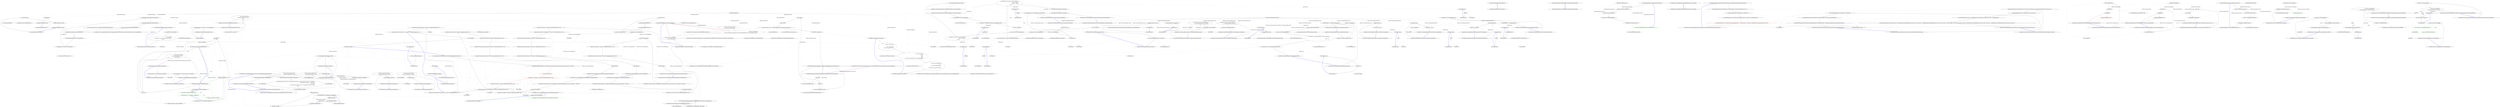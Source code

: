 digraph  {
n73 [label="HangFire.BackgroundJobServer", span=""];
n0 [cluster="HangFire.BackgroundJobServer.BackgroundJobServer()", label="Entry HangFire.BackgroundJobServer.BackgroundJobServer()", span="36-36"];
n1 [cluster="HangFire.BackgroundJobServer.BackgroundJobServer()", label="Exit HangFire.BackgroundJobServer.BackgroundJobServer()", span="36-36"];
n2 [cluster="HangFire.BackgroundJobServer.BackgroundJobServer(HangFire.BackgroundJobServerOptions)", label="Entry HangFire.BackgroundJobServer.BackgroundJobServer(HangFire.BackgroundJobServerOptions)", span="41-41"];
n3 [cluster="HangFire.BackgroundJobServer.BackgroundJobServer(HangFire.BackgroundJobServerOptions)", label="Exit HangFire.BackgroundJobServer.BackgroundJobServer(HangFire.BackgroundJobServerOptions)", span="41-41"];
n4 [cluster="HangFire.BackgroundJobServer.BackgroundJobServer(HangFire.BackgroundJobServerOptions, HangFire.JobStorage)", label="Entry HangFire.BackgroundJobServer.BackgroundJobServer(HangFire.BackgroundJobServerOptions, HangFire.JobStorage)", span="46-46"];
n5 [cluster="HangFire.BackgroundJobServer.BackgroundJobServer(HangFire.BackgroundJobServerOptions, HangFire.JobStorage)", label="options == null", span="48-48"];
n7 [cluster="HangFire.BackgroundJobServer.BackgroundJobServer(HangFire.BackgroundJobServerOptions, HangFire.JobStorage)", label="storage == null", span="49-49"];
n9 [cluster="HangFire.BackgroundJobServer.BackgroundJobServer(HangFire.BackgroundJobServerOptions, HangFire.JobStorage)", label="_options = options", span="51-51"];
n10 [cluster="HangFire.BackgroundJobServer.BackgroundJobServer(HangFire.BackgroundJobServerOptions, HangFire.JobStorage)", label="_storage = storage", span="52-52"];
n6 [cluster="HangFire.BackgroundJobServer.BackgroundJobServer(HangFire.BackgroundJobServerOptions, HangFire.JobStorage)", label="throw new ArgumentNullException(''options'');", span="48-48"];
n8 [cluster="HangFire.BackgroundJobServer.BackgroundJobServer(HangFire.BackgroundJobServerOptions, HangFire.JobStorage)", label="throw new ArgumentNullException(''storage'');", span="49-49"];
n11 [cluster="HangFire.BackgroundJobServer.BackgroundJobServer(HangFire.BackgroundJobServerOptions, HangFire.JobStorage)", label="_serverId = String.Format(''{0}:{1}'', _options.ServerName.ToLowerInvariant(), Process.GetCurrentProcess().Id)", span="54-54"];
n12 [cluster="HangFire.BackgroundJobServer.BackgroundJobServer(HangFire.BackgroundJobServerOptions, HangFire.JobStorage)", label="_serverRunner = GetServerRunner()", span="57-57"];
n15 [cluster="string.ToLowerInvariant()", label="Entry string.ToLowerInvariant()", span="0-0"];
n16 [cluster="System.Diagnostics.Process.GetCurrentProcess()", label="Entry System.Diagnostics.Process.GetCurrentProcess()", span="0-0"];
n17 [cluster="string.Format(string, object, object)", label="Entry string.Format(string, object, object)", span="0-0"];
n13 [cluster="HangFire.BackgroundJobServer.BackgroundJobServer(HangFire.BackgroundJobServerOptions, HangFire.JobStorage)", label="Exit HangFire.BackgroundJobServer.BackgroundJobServer(HangFire.BackgroundJobServerOptions, HangFire.JobStorage)", span="46-46"];
n14 [cluster="System.ArgumentNullException.ArgumentNullException(string)", label="Entry System.ArgumentNullException.ArgumentNullException(string)", span="0-0"];
n18 [cluster="HangFire.BackgroundJobServer.GetServerRunner()", label="Entry HangFire.BackgroundJobServer.GetServerRunner()", span="77-77"];
n19 [cluster="HangFire.BackgroundJobServer.Start()", label="Entry HangFire.BackgroundJobServer.Start()", span="60-60"];
n20 [cluster="HangFire.BackgroundJobServer.Start()", label="Logger.Info(''Starting HangFire Server...'')", span="62-62"];
n21 [cluster="HangFire.BackgroundJobServer.Start()", label="_serverRunner.Start()", span="63-63"];
n23 [cluster="Unk.Info", label="Entry Unk.Info", span=""];
n22 [cluster="HangFire.BackgroundJobServer.Start()", label="Exit HangFire.BackgroundJobServer.Start()", span="60-60"];
n24 [cluster="HangFire.Server.IServerComponentRunner.Start()", label="Entry HangFire.Server.IServerComponentRunner.Start()", span="22-22"];
n25 [cluster="HangFire.BackgroundJobServer.Stop()", label="Entry HangFire.BackgroundJobServer.Stop()", span="66-66"];
n26 [cluster="HangFire.BackgroundJobServer.Stop()", label="_serverRunner.Stop()", span="68-68"];
n27 [cluster="HangFire.BackgroundJobServer.Stop()", label="Exit HangFire.BackgroundJobServer.Stop()", span="66-66"];
n28 [cluster="HangFire.Server.IServerComponentRunner.Stop()", label="Entry HangFire.Server.IServerComponentRunner.Stop()", span="23-23"];
n29 [cluster="HangFire.BackgroundJobServer.Dispose()", label="Entry HangFire.BackgroundJobServer.Dispose()", span="71-71"];
n30 [cluster="HangFire.BackgroundJobServer.Dispose()", label="_serverRunner.Dispose()", span="73-73"];
n31 [cluster="HangFire.BackgroundJobServer.Dispose()", label="Logger.Info(''HangFire Server stopped.'')", span="74-74"];
n33 [cluster="System.IDisposable.Dispose()", label="Entry System.IDisposable.Dispose()", span="0-0"];
n32 [cluster="HangFire.BackgroundJobServer.Dispose()", label="Exit HangFire.BackgroundJobServer.Dispose()", span="71-71"];
n34 [cluster="HangFire.BackgroundJobServer.GetServerRunner()", label="var context = new ServerContext\r\n            {\r\n                Queues = _options.Queues,\r\n                WorkerCount = _options.WorkerCount\r\n            }", span="79-83"];
n35 [cluster="HangFire.BackgroundJobServer.GetServerRunner()", label="var server = new ServerCore(\r\n                _serverId, \r\n                context, \r\n                _storage, \r\n                new Lazy<IServerComponentRunner>(GetServerComponentsRunner))", span="85-89"];
n38 [cluster="HangFire.Server.ServerContext.ServerContext()", label="Entry HangFire.Server.ServerContext.ServerContext()", span="18-18"];
n36 [cluster="HangFire.BackgroundJobServer.GetServerRunner()", label="return new ServerComponentRunner(\r\n                server, \r\n                new ServerComponentRunnerOptions\r\n                {\r\n                    ShutdownTimeout = _options.ShutdownTimeout\r\n                });", span="91-96"];
n39 [cluster="HangFire.Server.ServerCore.ServerCore(string, HangFire.Server.ServerContext, HangFire.JobStorage, System.Lazy<HangFire.Server.IServerComponentRunner>)", label="Entry HangFire.Server.ServerCore.ServerCore(string, HangFire.Server.ServerContext, HangFire.JobStorage, System.Lazy<HangFire.Server.IServerComponentRunner>)", span="31-31"];
n40 [cluster="System.Lazy<T>.Lazy(System.Func<T>)", label="Entry System.Lazy<T>.Lazy(System.Func<T>)", span="0-0"];
n37 [cluster="HangFire.BackgroundJobServer.GetServerRunner()", label="Exit HangFire.BackgroundJobServer.GetServerRunner()", span="77-77"];
n41 [cluster="HangFire.Server.ServerComponentRunner.ServerComponentRunner(HangFire.Server.IServerComponent, HangFire.Server.ServerComponentRunnerOptions)", label="Entry HangFire.Server.ServerComponentRunner.ServerComponentRunner(HangFire.Server.IServerComponent, HangFire.Server.ServerComponentRunnerOptions)", span="41-41"];
n42 [cluster="HangFire.Server.ServerComponentRunnerOptions.ServerComponentRunnerOptions()", label="Entry HangFire.Server.ServerComponentRunnerOptions.ServerComponentRunnerOptions()", span="24-24"];
n43 [cluster="HangFire.BackgroundJobServer.GetServerComponentsRunner()", label="Entry HangFire.BackgroundJobServer.GetServerComponentsRunner()", span="99-99"];
n44 [cluster="HangFire.BackgroundJobServer.GetServerComponentsRunner()", label="var componentRunners = new List<IServerComponentRunner>()", span="101-101"];
n45 [cluster="HangFire.BackgroundJobServer.GetServerComponentsRunner()", label="componentRunners.AddRange(GetCommonComponentRunners())", span="103-103"];
n49 [cluster="System.Collections.Generic.List<T>.List()", label="Entry System.Collections.Generic.List<T>.List()", span="0-0"];
n46 [cluster="HangFire.BackgroundJobServer.GetServerComponentsRunner()", label="componentRunners.AddRange(GetStorageComponentRunners())", span="104-104"];
n47 [cluster="HangFire.BackgroundJobServer.GetServerComponentsRunner()", label="return new ServerComponentRunnerCollection(componentRunners);", span="106-106"];
n50 [cluster="HangFire.BackgroundJobServer.GetCommonComponentRunners()", label="Entry HangFire.BackgroundJobServer.GetCommonComponentRunners()", span="109-109"];
n51 [cluster="System.Collections.Generic.List<T>.AddRange(System.Collections.Generic.IEnumerable<T>)", label="Entry System.Collections.Generic.List<T>.AddRange(System.Collections.Generic.IEnumerable<T>)", span="0-0"];
n52 [cluster="HangFire.BackgroundJobServer.GetStorageComponentRunners()", label="Entry HangFire.BackgroundJobServer.GetStorageComponentRunners()", span="121-121"];
n48 [cluster="HangFire.BackgroundJobServer.GetServerComponentsRunner()", label="Exit HangFire.BackgroundJobServer.GetServerComponentsRunner()", span="99-99"];
n53 [cluster="HangFire.Server.ServerComponentRunnerCollection.ServerComponentRunnerCollection(System.Collections.Generic.IEnumerable<HangFire.Server.IServerComponentRunner>)", label="Entry HangFire.Server.ServerComponentRunnerCollection.ServerComponentRunnerCollection(System.Collections.Generic.IEnumerable<HangFire.Server.IServerComponentRunner>)", span="26-26"];
n54 [cluster="HangFire.BackgroundJobServer.GetCommonComponentRunners()", label="yield return new ServerComponentRunner(\r\n                new ServerHeartbeat(_storage, _serverId));", span="111-112"];
n55 [cluster="HangFire.BackgroundJobServer.GetCommonComponentRunners()", label="yield return new WorkerManager(\r\n                _serverId, _options.WorkerCount, _options.Queues, _storage, new JobPerformanceProcess(), new StateMachineFactory(_storage));", span="114-115"];
n56 [cluster="HangFire.BackgroundJobServer.GetCommonComponentRunners()", label="yield return new ServerComponentRunner(\r\n                new ServerWatchdog(_storage));", span="117-118"];
n58 [cluster="HangFire.Server.ServerComponentRunner.ServerComponentRunner(HangFire.Server.IServerComponent)", label="Entry HangFire.Server.ServerComponentRunner.ServerComponentRunner(HangFire.Server.IServerComponent)", span="36-36"];
n59 [cluster="HangFire.Server.ServerHeartbeat.ServerHeartbeat(HangFire.JobStorage, string)", label="Entry HangFire.Server.ServerHeartbeat.ServerHeartbeat(HangFire.JobStorage, string)", span="28-28"];
n60 [cluster="HangFire.Server.WorkerManager.WorkerManager(string, int, string[], HangFire.JobStorage, HangFire.Server.IJobPerformanceProcess, HangFire.States.IStateMachineFactory)", label="Entry HangFire.Server.WorkerManager.WorkerManager(string, int, string[], HangFire.JobStorage, HangFire.Server.IJobPerformanceProcess, HangFire.States.IStateMachineFactory)", span="32-32"];
n61 [cluster="HangFire.Server.JobPerformanceProcess.JobPerformanceProcess()", label="Entry HangFire.Server.JobPerformanceProcess.JobPerformanceProcess()", span="28-28"];
n62 [cluster="HangFire.States.StateMachineFactory.StateMachineFactory(HangFire.JobStorage)", label="Entry HangFire.States.StateMachineFactory.StateMachineFactory(HangFire.JobStorage)", span="16-16"];
n57 [cluster="HangFire.BackgroundJobServer.GetCommonComponentRunners()", label="Exit HangFire.BackgroundJobServer.GetCommonComponentRunners()", span="109-109"];
n63 [cluster="HangFire.Server.ServerWatchdog.ServerWatchdog(HangFire.JobStorage)", label="Entry HangFire.Server.ServerWatchdog.ServerWatchdog(HangFire.JobStorage)", span="29-29"];
n64 [cluster="HangFire.BackgroundJobServer.GetStorageComponentRunners()", label="var components = _storage.GetComponents()", span="123-123"];
n65 [cluster="HangFire.BackgroundJobServer.GetStorageComponentRunners()", label="return components\r\n                .Select(component => new ServerComponentRunner(component))\r\n                .ToArray();", span="125-127"];
n67 [cluster="HangFire.JobStorage.GetComponents()", label="Entry HangFire.JobStorage.GetComponents()", span="57-57"];
n66 [cluster="HangFire.BackgroundJobServer.GetStorageComponentRunners()", label="Exit HangFire.BackgroundJobServer.GetStorageComponentRunners()", span="121-121"];
n68 [cluster="Unk.Select", label="Entry Unk.Select", span=""];
n69 [cluster="Unk.ToArray", label="Entry Unk.ToArray", span=""];
n70 [cluster="lambda expression", label="Entry lambda expression", span="126-126"];
n71 [cluster="lambda expression", label="new ServerComponentRunner(component)", span="126-126"];
n72 [cluster="lambda expression", label="Exit lambda expression", span="126-126"];
m0_35 [cluster="HangFire.Core.Tests.BackgroundJobServerFacts.Ctor_HasDefaultValue_ForStorage()", file="BackgroundJobServerFacts.cs", label="Entry HangFire.Core.Tests.BackgroundJobServerFacts.Ctor_HasDefaultValue_ForStorage()", span="47-47"];
m0_36 [cluster="HangFire.Core.Tests.BackgroundJobServerFacts.Ctor_HasDefaultValue_ForStorage()", file="BackgroundJobServerFacts.cs", label="JobStorage.Current = new Mock<JobStorage>().Object", span="49-49"];
m0_37 [cluster="HangFire.Core.Tests.BackgroundJobServerFacts.Ctor_HasDefaultValue_ForStorage()", file="BackgroundJobServerFacts.cs", label="Assert.DoesNotThrow(() => new BackgroundJobServer(_options))", span="50-50"];
m0_38 [cluster="HangFire.Core.Tests.BackgroundJobServerFacts.Ctor_HasDefaultValue_ForStorage()", file="BackgroundJobServerFacts.cs", label="Exit HangFire.Core.Tests.BackgroundJobServerFacts.Ctor_HasDefaultValue_ForStorage()", span="47-47"];
m0_86 [cluster="HangFire.Core.Tests.BackgroundJobServerFacts.GetServerComponentsRunner_ContainsDefaultComponents()", file="BackgroundJobServerFacts.cs", label="Entry HangFire.Core.Tests.BackgroundJobServerFacts.GetServerComponentsRunner_ContainsDefaultComponents()", span="96-96"];
m0_87 [cluster="HangFire.Core.Tests.BackgroundJobServerFacts.GetServerComponentsRunner_ContainsDefaultComponents()", file="BackgroundJobServerFacts.cs", label="var server = CreateServer()", span="99-99"];
m0_88 [cluster="HangFire.Core.Tests.BackgroundJobServerFacts.GetServerComponentsRunner_ContainsDefaultComponents()", file="BackgroundJobServerFacts.cs", label="var runners = server.GetServerComponentsRunner()", span="102-102"];
m0_89 [cluster="HangFire.Core.Tests.BackgroundJobServerFacts.GetServerComponentsRunner_ContainsDefaultComponents()", file="BackgroundJobServerFacts.cs", label="Assert.True(runners.Select(x => x.GetType()).Contains(typeof(WorkerManager)))", span="105-105"];
m0_90 [cluster="HangFire.Core.Tests.BackgroundJobServerFacts.GetServerComponentsRunner_ContainsDefaultComponents()", file="BackgroundJobServerFacts.cs", label="var componentTypes = runners.OfType<ServerComponentRunner>()\r\n                .Select(x => x.Component)\r\n                .Select(x => x.GetType())\r\n                .ToArray()", span="107-110"];
m0_91 [cluster="HangFire.Core.Tests.BackgroundJobServerFacts.GetServerComponentsRunner_ContainsDefaultComponents()", file="BackgroundJobServerFacts.cs", label="Assert.Contains(typeof(ServerHeartbeat), componentTypes)", span="112-112"];
m0_92 [cluster="HangFire.Core.Tests.BackgroundJobServerFacts.GetServerComponentsRunner_ContainsDefaultComponents()", file="BackgroundJobServerFacts.cs", label="Assert.Contains(typeof(ServerWatchdog), componentTypes)", span="113-113"];
m0_93 [cluster="HangFire.Core.Tests.BackgroundJobServerFacts.GetServerComponentsRunner_ContainsDefaultComponents()", file="BackgroundJobServerFacts.cs", label="Exit HangFire.Core.Tests.BackgroundJobServerFacts.GetServerComponentsRunner_ContainsDefaultComponents()", span="96-96"];
m0_22 [cluster="Unk.Equal", file="BackgroundJobServerFacts.cs", label="Entry Unk.Equal", span=""];
m0_65 [cluster="Unk.Stop", file="BackgroundJobServerFacts.cs", label="Entry Unk.Stop", span=""];
m0_83 [cluster="HangFire.Core.Tests.BackgroundJobServerFacts.CreateServer()", file="BackgroundJobServerFacts.cs", label="Entry HangFire.Core.Tests.BackgroundJobServerFacts.CreateServer()", span="136-136"];
m0_127 [cluster="HangFire.Core.Tests.BackgroundJobServerFacts.CreateServer()", file="BackgroundJobServerFacts.cs", label="return new BackgroundJobServer(_options, _storage.Object);", span="138-138"];
m0_128 [cluster="HangFire.Core.Tests.BackgroundJobServerFacts.CreateServer()", file="BackgroundJobServerFacts.cs", label="Exit HangFire.Core.Tests.BackgroundJobServerFacts.CreateServer()", span="136-136"];
m0_61 [cluster="HangFire.Core.Tests.BackgroundJobServerFacts.Stop_StopsTheServerComponentRunner()", file="BackgroundJobServerFacts.cs", label="Entry HangFire.Core.Tests.BackgroundJobServerFacts.Stop_StopsTheServerComponentRunner()", span="69-69"];
m0_62 [cluster="HangFire.Core.Tests.BackgroundJobServerFacts.Stop_StopsTheServerComponentRunner()", file="BackgroundJobServerFacts.cs", label="_serverMock.Object.Stop()", span="71-71"];
m0_63 [cluster="HangFire.Core.Tests.BackgroundJobServerFacts.Stop_StopsTheServerComponentRunner()", file="BackgroundJobServerFacts.cs", label="_runner.Verify(x => x.Stop())", span="73-73"];
m0_64 [cluster="HangFire.Core.Tests.BackgroundJobServerFacts.Stop_StopsTheServerComponentRunner()", file="BackgroundJobServerFacts.cs", label="Exit HangFire.Core.Tests.BackgroundJobServerFacts.Stop_StopsTheServerComponentRunner()", span="69-69"];
m0_103 [cluster="object.GetType()", file="BackgroundJobServerFacts.cs", label="Entry object.GetType()", span="0-0"];
m0_39 [cluster="Unk.DoesNotThrow", file="BackgroundJobServerFacts.cs", label="Entry Unk.DoesNotThrow", span=""];
m0_69 [cluster="HangFire.Core.Tests.BackgroundJobServerFacts.Dispose_DisposesServerComponentRunner()", file="BackgroundJobServerFacts.cs", label="Entry HangFire.Core.Tests.BackgroundJobServerFacts.Dispose_DisposesServerComponentRunner()", span="77-77"];
m0_70 [cluster="HangFire.Core.Tests.BackgroundJobServerFacts.Dispose_DisposesServerComponentRunner()", file="BackgroundJobServerFacts.cs", label="_serverMock.Object.Dispose()", span="79-79"];
m0_71 [cluster="HangFire.Core.Tests.BackgroundJobServerFacts.Dispose_DisposesServerComponentRunner()", file="BackgroundJobServerFacts.cs", label="_runner.Verify(x => x.Dispose())", span="81-81"];
m0_72 [cluster="HangFire.Core.Tests.BackgroundJobServerFacts.Dispose_DisposesServerComponentRunner()", file="BackgroundJobServerFacts.cs", label="Exit HangFire.Core.Tests.BackgroundJobServerFacts.Dispose_DisposesServerComponentRunner()", span="77-77"];
m0_9 [cluster="Mock<IServerComponentRunner>.cstr", file="BackgroundJobServerFacts.cs", label="Entry Mock<IServerComponentRunner>.cstr", span=""];
m0_21 [cluster="Unk.>", file="BackgroundJobServerFacts.cs", label="Entry Unk.>", span=""];
m0_111 [cluster="HangFire.Core.Tests.BackgroundJobServerFacts.GetServerComponentsRunner_ContainsStorageComponents()", file="BackgroundJobServerFacts.cs", label="Entry HangFire.Core.Tests.BackgroundJobServerFacts.GetServerComponentsRunner_ContainsStorageComponents()", span="117-117"];
m0_112 [cluster="HangFire.Core.Tests.BackgroundJobServerFacts.GetServerComponentsRunner_ContainsStorageComponents()", file="BackgroundJobServerFacts.cs", label="var storageComponent = new Mock<IServerComponent>()", span="120-120"];
m0_113 [cluster="HangFire.Core.Tests.BackgroundJobServerFacts.GetServerComponentsRunner_ContainsStorageComponents()", file="BackgroundJobServerFacts.cs", label="_storage.Setup(x => x.GetComponents()).Returns(new[] { storageComponent.Object })", span="121-121"];
m0_117 [cluster="HangFire.Core.Tests.BackgroundJobServerFacts.GetServerComponentsRunner_ContainsStorageComponents()", file="BackgroundJobServerFacts.cs", label="Assert.Contains(storageComponent.Object, components)", span="133-133"];
m0_114 [cluster="HangFire.Core.Tests.BackgroundJobServerFacts.GetServerComponentsRunner_ContainsStorageComponents()", file="BackgroundJobServerFacts.cs", label="var server = CreateServer()", span="123-123"];
m0_115 [cluster="HangFire.Core.Tests.BackgroundJobServerFacts.GetServerComponentsRunner_ContainsStorageComponents()", file="BackgroundJobServerFacts.cs", label="var runners = server.GetServerComponentsRunner()", span="126-126"];
m0_116 [cluster="HangFire.Core.Tests.BackgroundJobServerFacts.GetServerComponentsRunner_ContainsStorageComponents()", file="BackgroundJobServerFacts.cs", label="var components = runners.OfType<ServerComponentRunner>()\r\n                .Select(x => x.Component)\r\n                .ToArray()", span="129-131"];
m0_118 [cluster="HangFire.Core.Tests.BackgroundJobServerFacts.GetServerComponentsRunner_ContainsStorageComponents()", file="BackgroundJobServerFacts.cs", label="Exit HangFire.Core.Tests.BackgroundJobServerFacts.GetServerComponentsRunner_ContainsStorageComponents()", span="117-117"];
m0_0 [cluster="HangFire.Core.Tests.BackgroundJobServerFacts.BackgroundJobServerFacts()", file="BackgroundJobServerFacts.cs", label="Entry HangFire.Core.Tests.BackgroundJobServerFacts.BackgroundJobServerFacts()", span="15-15"];
m0_1 [cluster="HangFire.Core.Tests.BackgroundJobServerFacts.BackgroundJobServerFacts()", file="BackgroundJobServerFacts.cs", label="_storage = new Mock<JobStorage>()", span="17-17"];
m0_2 [cluster="HangFire.Core.Tests.BackgroundJobServerFacts.BackgroundJobServerFacts()", file="BackgroundJobServerFacts.cs", label="_options = new BackgroundJobServerOptions()", span="18-18"];
m0_3 [cluster="HangFire.Core.Tests.BackgroundJobServerFacts.BackgroundJobServerFacts()", file="BackgroundJobServerFacts.cs", label="_runner = new Mock<IServerComponentRunner>()", span="20-20"];
m0_4 [cluster="HangFire.Core.Tests.BackgroundJobServerFacts.BackgroundJobServerFacts()", file="BackgroundJobServerFacts.cs", label="_serverMock = new Mock<BackgroundJobServer>(_options, _storage.Object)\r\n            {\r\n                CallBase = true\r\n            }", span="21-24"];
m0_5 [cluster="HangFire.Core.Tests.BackgroundJobServerFacts.BackgroundJobServerFacts()", file="BackgroundJobServerFacts.cs", label="_serverMock.Setup(x => x.GetServerRunner()).Returns(_runner.Object)", span="25-25"];
m0_6 [cluster="HangFire.Core.Tests.BackgroundJobServerFacts.BackgroundJobServerFacts()", file="BackgroundJobServerFacts.cs", label="Exit HangFire.Core.Tests.BackgroundJobServerFacts.BackgroundJobServerFacts()", span="15-15"];
m0_123 [cluster="Unk.GetComponents", file="BackgroundJobServerFacts.cs", label="Entry Unk.GetComponents", span=""];
m0_44 [cluster="HangFire.Core.Tests.BackgroundJobServerFacts.Ctor_HasDefaultValue_ForOptions()", file="BackgroundJobServerFacts.cs", label="Entry HangFire.Core.Tests.BackgroundJobServerFacts.Ctor_HasDefaultValue_ForOptions()", span="54-54"];
m0_45 [cluster="HangFire.Core.Tests.BackgroundJobServerFacts.Ctor_HasDefaultValue_ForOptions()", file="BackgroundJobServerFacts.cs", label="JobStorage.Current = new Mock<JobStorage>().Object", span="56-56"];
m0_46 [cluster="HangFire.Core.Tests.BackgroundJobServerFacts.Ctor_HasDefaultValue_ForOptions()", file="BackgroundJobServerFacts.cs", label="Assert.DoesNotThrow(() => new BackgroundJobServer())", span="57-57"];
m0_47 [cluster="HangFire.Core.Tests.BackgroundJobServerFacts.Ctor_HasDefaultValue_ForOptions()", file="BackgroundJobServerFacts.cs", label="Exit HangFire.Core.Tests.BackgroundJobServerFacts.Ctor_HasDefaultValue_ForOptions()", span="54-54"];
m0_77 [cluster="HangFire.Core.Tests.BackgroundJobServerFacts.GetServerRunner_ReturnsNonNullResult()", file="BackgroundJobServerFacts.cs", label="Entry HangFire.Core.Tests.BackgroundJobServerFacts.GetServerRunner_ReturnsNonNullResult()", span="85-85"];
m0_78 [cluster="HangFire.Core.Tests.BackgroundJobServerFacts.GetServerRunner_ReturnsNonNullResult()", file="BackgroundJobServerFacts.cs", label="var server = CreateServer()", span="87-87"];
m0_79 [cluster="HangFire.Core.Tests.BackgroundJobServerFacts.GetServerRunner_ReturnsNonNullResult()", file="BackgroundJobServerFacts.cs", label="var runner = server.GetServerRunner()", span="89-89"];
m0_80 [cluster="HangFire.Core.Tests.BackgroundJobServerFacts.GetServerRunner_ReturnsNonNullResult()", file="BackgroundJobServerFacts.cs", label="Assert.NotNull(runner)", span="91-91"];
m0_81 [cluster="HangFire.Core.Tests.BackgroundJobServerFacts.GetServerRunner_ReturnsNonNullResult()", file="BackgroundJobServerFacts.cs", label="Assert.IsType<ServerCore>(((ServerComponentRunner) runner).Component)", span="92-92"];
m0_82 [cluster="HangFire.Core.Tests.BackgroundJobServerFacts.GetServerRunner_ReturnsNonNullResult()", file="BackgroundJobServerFacts.cs", label="Exit HangFire.Core.Tests.BackgroundJobServerFacts.GetServerRunner_ReturnsNonNullResult()", span="85-85"];
m0_85 [cluster="Unk.NotNull", file="BackgroundJobServerFacts.cs", label="Entry Unk.NotNull", span=""];
m0_43 [cluster="HangFire.BackgroundJobServer.BackgroundJobServer(HangFire.BackgroundJobServerOptions)", file="BackgroundJobServerFacts.cs", label="Entry HangFire.BackgroundJobServer.BackgroundJobServer(HangFire.BackgroundJobServerOptions)", span="41-41"];
m0_11 [cluster="Unk.Setup", file="BackgroundJobServerFacts.cs", label="Entry Unk.Setup", span=""];
m0_51 [cluster="HangFire.BackgroundJobServer.BackgroundJobServer()", file="BackgroundJobServerFacts.cs", label="Entry HangFire.BackgroundJobServer.BackgroundJobServer()", span="36-36"];
m0_73 [cluster="Unk.Dispose", file="BackgroundJobServerFacts.cs", label="Entry Unk.Dispose", span=""];
m0_34 [cluster="HangFire.BackgroundJobServer.BackgroundJobServer(HangFire.BackgroundJobServerOptions, HangFire.JobStorage)", file="BackgroundJobServerFacts.cs", label="Entry HangFire.BackgroundJobServer.BackgroundJobServer(HangFire.BackgroundJobServerOptions, HangFire.JobStorage)", span="46-46"];
m0_10 [cluster="Mock<BackgroundJobServer>.cstr", file="BackgroundJobServerFacts.cs", label="Entry Mock<BackgroundJobServer>.cstr", span=""];
m0_119 [cluster="Mock<IServerComponent>.cstr", file="BackgroundJobServerFacts.cs", label="Entry Mock<IServerComponent>.cstr", span=""];
m0_52 [cluster="HangFire.Core.Tests.BackgroundJobServerFacts.Start_StartsTheServerComponentRunner()", file="BackgroundJobServerFacts.cs", label="Entry HangFire.Core.Tests.BackgroundJobServerFacts.Start_StartsTheServerComponentRunner()", span="61-61"];
m0_53 [cluster="HangFire.Core.Tests.BackgroundJobServerFacts.Start_StartsTheServerComponentRunner()", file="BackgroundJobServerFacts.cs", label="_serverMock.Object.Start()", span="63-63"];
m0_54 [cluster="HangFire.Core.Tests.BackgroundJobServerFacts.Start_StartsTheServerComponentRunner()", file="BackgroundJobServerFacts.cs", label="_runner.Verify(x => x.Start())", span="65-65"];
m0_55 [cluster="HangFire.Core.Tests.BackgroundJobServerFacts.Start_StartsTheServerComponentRunner()", file="BackgroundJobServerFacts.cs", label="Exit HangFire.Core.Tests.BackgroundJobServerFacts.Start_StartsTheServerComponentRunner()", span="61-61"];
m0_94 [cluster="HangFire.BackgroundJobServer.GetServerComponentsRunner()", file="BackgroundJobServerFacts.cs", label="Entry HangFire.BackgroundJobServer.GetServerComponentsRunner()", span="99-99"];
m0_98 [cluster="System.Collections.IEnumerable.OfType<TResult>()", file="BackgroundJobServerFacts.cs", label="Entry System.Collections.IEnumerable.OfType<TResult>()", span="0-0"];
m0_17 [cluster="HangFire.Core.Tests.BackgroundJobServerFacts.Ctor_ThrowsAnException_WhenOptionsValueIsNull()", file="BackgroundJobServerFacts.cs", label="Entry HangFire.Core.Tests.BackgroundJobServerFacts.Ctor_ThrowsAnException_WhenOptionsValueIsNull()", span="29-29"];
m0_18 [cluster="HangFire.Core.Tests.BackgroundJobServerFacts.Ctor_ThrowsAnException_WhenOptionsValueIsNull()", file="BackgroundJobServerFacts.cs", label="var exception = Assert.Throws<ArgumentNullException>(\r\n                () => new BackgroundJobServer(null, _storage.Object))", span="31-32"];
m0_19 [cluster="HangFire.Core.Tests.BackgroundJobServerFacts.Ctor_ThrowsAnException_WhenOptionsValueIsNull()", file="BackgroundJobServerFacts.cs", label="Assert.Equal(''options'', exception.ParamName)", span="34-34"];
m0_20 [cluster="HangFire.Core.Tests.BackgroundJobServerFacts.Ctor_ThrowsAnException_WhenOptionsValueIsNull()", file="BackgroundJobServerFacts.cs", label="Exit HangFire.Core.Tests.BackgroundJobServerFacts.Ctor_ThrowsAnException_WhenOptionsValueIsNull()", span="29-29"];
m0_124 [cluster="lambda expression", file="BackgroundJobServerFacts.cs", label="Entry lambda expression", span="130-130"];
m0_13 [cluster="lambda expression", file="BackgroundJobServerFacts.cs", label="Entry lambda expression", span="25-25"];
m0_14 [cluster="lambda expression", file="BackgroundJobServerFacts.cs", label="x.GetServerRunner()", span="25-25"];
m0_15 [cluster="lambda expression", file="BackgroundJobServerFacts.cs", label="Exit lambda expression", span="25-25"];
m0_23 [cluster="lambda expression", file="BackgroundJobServerFacts.cs", label="Entry lambda expression", span="32-32"];
m0_24 [cluster="lambda expression", file="BackgroundJobServerFacts.cs", label="new BackgroundJobServer(null, _storage.Object)", span="32-32"];
m0_25 [cluster="lambda expression", file="BackgroundJobServerFacts.cs", label="Exit lambda expression", span="32-32"];
m0_31 [cluster="lambda expression", file="BackgroundJobServerFacts.cs", label="Entry lambda expression", span="41-41"];
m0_32 [cluster="lambda expression", file="BackgroundJobServerFacts.cs", label="new BackgroundJobServer(_options, null)", span="41-41"];
m0_33 [cluster="lambda expression", file="BackgroundJobServerFacts.cs", label="Exit lambda expression", span="41-41"];
m0_40 [cluster="lambda expression", file="BackgroundJobServerFacts.cs", label="Entry lambda expression", span="50-50"];
m0_41 [cluster="lambda expression", file="BackgroundJobServerFacts.cs", label="new BackgroundJobServer(_options)", span="50-50"];
m0_42 [cluster="lambda expression", file="BackgroundJobServerFacts.cs", label="Exit lambda expression", span="50-50"];
m0_48 [cluster="lambda expression", file="BackgroundJobServerFacts.cs", label="Entry lambda expression", span="57-57"];
m0_49 [cluster="lambda expression", file="BackgroundJobServerFacts.cs", label="new BackgroundJobServer()", span="57-57"];
m0_50 [cluster="lambda expression", file="BackgroundJobServerFacts.cs", label="Exit lambda expression", span="57-57"];
m0_58 [cluster="lambda expression", file="BackgroundJobServerFacts.cs", label="Entry lambda expression", span="65-65"];
m0_59 [cluster="lambda expression", file="BackgroundJobServerFacts.cs", label="x.Start()", span="65-65"];
m0_60 [cluster="lambda expression", file="BackgroundJobServerFacts.cs", label="Exit lambda expression", span="65-65"];
m0_66 [cluster="lambda expression", file="BackgroundJobServerFacts.cs", label="Entry lambda expression", span="73-73"];
m0_67 [cluster="lambda expression", file="BackgroundJobServerFacts.cs", label="x.Stop()", span="73-73"];
m0_68 [cluster="lambda expression", file="BackgroundJobServerFacts.cs", label="Exit lambda expression", span="73-73"];
m0_74 [cluster="lambda expression", file="BackgroundJobServerFacts.cs", label="Entry lambda expression", span="81-81"];
m0_75 [cluster="lambda expression", file="BackgroundJobServerFacts.cs", label="x.Dispose()", span="81-81"];
m0_76 [cluster="lambda expression", file="BackgroundJobServerFacts.cs", label="Exit lambda expression", span="81-81"];
m0_100 [cluster="lambda expression", file="BackgroundJobServerFacts.cs", label="Entry lambda expression", span="105-105"];
m0_104 [cluster="lambda expression", file="BackgroundJobServerFacts.cs", label="Entry lambda expression", span="108-108"];
m0_107 [cluster="lambda expression", file="BackgroundJobServerFacts.cs", label="Entry lambda expression", span="109-109"];
m0_101 [cluster="lambda expression", file="BackgroundJobServerFacts.cs", label="x.GetType()", span="105-105"];
m0_102 [cluster="lambda expression", file="BackgroundJobServerFacts.cs", label="Exit lambda expression", span="105-105"];
m0_105 [cluster="lambda expression", file="BackgroundJobServerFacts.cs", label="x.Component", span="108-108"];
m0_106 [cluster="lambda expression", file="BackgroundJobServerFacts.cs", label="Exit lambda expression", span="108-108"];
m0_108 [cluster="lambda expression", file="BackgroundJobServerFacts.cs", label="x.GetType()", span="109-109"];
m0_109 [cluster="lambda expression", file="BackgroundJobServerFacts.cs", label="Exit lambda expression", span="109-109"];
m0_120 [cluster="lambda expression", file="BackgroundJobServerFacts.cs", label="Entry lambda expression", span="121-121"];
m0_121 [cluster="lambda expression", file="BackgroundJobServerFacts.cs", label="x.GetComponents()", span="121-121"];
m0_122 [cluster="lambda expression", file="BackgroundJobServerFacts.cs", label="Exit lambda expression", span="121-121"];
m0_125 [cluster="lambda expression", file="BackgroundJobServerFacts.cs", label="x.Component", span="130-130"];
m0_126 [cluster="lambda expression", file="BackgroundJobServerFacts.cs", label="Exit lambda expression", span="130-130"];
m0_96 [cluster="Unk.Contains", file="BackgroundJobServerFacts.cs", label="Entry Unk.Contains", span=""];
m0_16 [cluster="Unk.GetServerRunner", file="BackgroundJobServerFacts.cs", label="Entry Unk.GetServerRunner", span=""];
m0_56 [cluster="Unk.Start", file="BackgroundJobServerFacts.cs", label="Entry Unk.Start", span=""];
m0_95 [cluster="Unk.Select", file="BackgroundJobServerFacts.cs", label="Entry Unk.Select", span=""];
m0_110 [cluster="Unk.GetType", file="BackgroundJobServerFacts.cs", label="Entry Unk.GetType", span=""];
m0_27 [cluster="HangFire.Core.Tests.BackgroundJobServerFacts.Ctor_ThrowsAnException_WhenStorageIsNull()", file="BackgroundJobServerFacts.cs", label="Entry HangFire.Core.Tests.BackgroundJobServerFacts.Ctor_ThrowsAnException_WhenStorageIsNull()", span="38-38"];
m0_28 [cluster="HangFire.Core.Tests.BackgroundJobServerFacts.Ctor_ThrowsAnException_WhenStorageIsNull()", file="BackgroundJobServerFacts.cs", label="var exception = Assert.Throws<ArgumentNullException>(\r\n                () => new BackgroundJobServer(_options, null))", span="40-41"];
m0_29 [cluster="HangFire.Core.Tests.BackgroundJobServerFacts.Ctor_ThrowsAnException_WhenStorageIsNull()", file="BackgroundJobServerFacts.cs", label="Assert.Equal(''storage'', exception.ParamName)", span="43-43"];
m0_30 [cluster="HangFire.Core.Tests.BackgroundJobServerFacts.Ctor_ThrowsAnException_WhenStorageIsNull()", file="BackgroundJobServerFacts.cs", label="Exit HangFire.Core.Tests.BackgroundJobServerFacts.Ctor_ThrowsAnException_WhenStorageIsNull()", span="38-38"];
m0_97 [cluster="Unk.True", file="BackgroundJobServerFacts.cs", label="Entry Unk.True", span=""];
m0_84 [cluster="HangFire.BackgroundJobServer.GetServerRunner()", file="BackgroundJobServerFacts.cs", label="Entry HangFire.BackgroundJobServer.GetServerRunner()", span="77-77"];
m0_8 [cluster="HangFire.BackgroundJobServerOptions.BackgroundJobServerOptions()", file="BackgroundJobServerFacts.cs", label="Entry HangFire.BackgroundJobServerOptions.BackgroundJobServerOptions()", span="11-11"];
m0_12 [cluster="Unk.Returns", file="BackgroundJobServerFacts.cs", label="Entry Unk.Returns", span=""];
m0_26 [cluster="BackgroundJobServer.cstr", file="BackgroundJobServerFacts.cs", label="Entry BackgroundJobServer.cstr", span=""];
m0_57 [cluster="Unk.Verify", file="BackgroundJobServerFacts.cs", label="Entry Unk.Verify", span=""];
m0_7 [cluster="Mock<JobStorage>.cstr", file="BackgroundJobServerFacts.cs", label="Entry Mock<JobStorage>.cstr", span=""];
m0_129 [file="BackgroundJobServerFacts.cs", label="HangFire.Core.Tests.BackgroundJobServerFacts", span=""];
m1_0 [cluster="HangFire.BackgroundJobServerOptions.BackgroundJobServerOptions()", file="BackgroundJobServerOptions.cs", label="Entry HangFire.BackgroundJobServerOptions.BackgroundJobServerOptions()", span="11-11"];
m1_1 [cluster="HangFire.BackgroundJobServerOptions.BackgroundJobServerOptions()", file="BackgroundJobServerOptions.cs", label="WorkerCount = Environment.ProcessorCount * 5", span="13-13"];
m1_2 [cluster="HangFire.BackgroundJobServerOptions.BackgroundJobServerOptions()", file="BackgroundJobServerOptions.cs", label="ServerName = Environment.MachineName", span="14-14"];
m1_3 [cluster="HangFire.BackgroundJobServerOptions.BackgroundJobServerOptions()", file="BackgroundJobServerOptions.cs", label="Queues = new[] { EnqueuedState.DefaultQueue }", span="15-15"];
m1_4 [cluster="HangFire.BackgroundJobServerOptions.BackgroundJobServerOptions()", file="BackgroundJobServerOptions.cs", label="ShutdownTimeout = TimeSpan.FromSeconds(15)", span="16-16"];
m1_5 [cluster="HangFire.BackgroundJobServerOptions.BackgroundJobServerOptions()", color=green, community=0, file="BackgroundJobServerOptions.cs", label="29: Exit HangFire.BackgroundJobServerOptions.BackgroundJobServerOptions()", span="11-11"];
m1_6 [cluster="System.TimeSpan.FromSeconds(double)", file="BackgroundJobServerOptions.cs", label="Entry System.TimeSpan.FromSeconds(double)", span="0-0"];
m1_7 [file="BackgroundJobServerOptions.cs", label="HangFire.BackgroundJobServerOptions", span=""];
m2_0 [cluster="Hangfire.Client.CreateJobFailedException.CreateJobFailedException(string, System.Exception)", file="BackgroundJobServerOptionsFacts.cs", label="Entry Hangfire.Client.CreateJobFailedException.CreateJobFailedException(string, System.Exception)", span="33-33"];
m2_1 [cluster="Hangfire.Client.CreateJobFailedException.CreateJobFailedException(string, System.Exception)", file="BackgroundJobServerOptionsFacts.cs", label="Exit Hangfire.Client.CreateJobFailedException.CreateJobFailedException(string, System.Exception)", span="33-33"];
m3_11 [cluster="string.EndsWith(string, System.StringComparison)", file="ConnectionFacts.cs", label="Entry string.EndsWith(string, System.StringComparison)", span="0-0"];
m3_16 [cluster="HangFire.Tests.QueueSteps.GivenTheJobInTheQueue(string, string)", file="ConnectionFacts.cs", label="Entry HangFire.Tests.QueueSteps.GivenTheJobInTheQueue(string, string)", span="41-41"];
m3_17 [cluster="HangFire.Tests.QueueSteps.GivenTheJobInTheQueue(string, string)", file="ConnectionFacts.cs", label="Given(String.Format(''the '{0}' job'', jobId))", span="43-43"];
m3_18 [cluster="HangFire.Tests.QueueSteps.GivenTheJobInTheQueue(string, string)", file="ConnectionFacts.cs", label="Redis.Client.EnqueueItemOnList(\r\n                String.Format(''hangfire:queue:{0}'', queue),\r\n                jobId)", span="45-47"];
m3_19 [cluster="HangFire.Tests.QueueSteps.GivenTheJobInTheQueue(string, string)", file="ConnectionFacts.cs", label="Exit HangFire.Tests.QueueSteps.GivenTheJobInTheQueue(string, string)", span="41-41"];
m3_2 [cluster="HangFire.Web.FontsHandler.FontsHandler(string)", color=green, community=0, file="ConnectionFacts.cs", label="25: fontName.EndsWith(''.eot'', StringComparison.OrdinalIgnoreCase)", span="27-27"];
m3_3 [cluster="HangFire.Web.FontsHandler.FontsHandler(string)", color=green, community=0, file="ConnectionFacts.cs", label="25: ContentType = ''application/vnd.ms-fontobject''", span="29-29"];
m3_4 [cluster="HangFire.Web.FontsHandler.FontsHandler(string)", file="ConnectionFacts.cs", label="fontName.EndsWith(''.svg'', StringComparison.OrdinalIgnoreCase)", span="31-31"];
m3_5 [cluster="HangFire.Web.FontsHandler.FontsHandler(string)", file="ConnectionFacts.cs", label="ContentType = ''image/svg+xml''", span="33-33"];
m3_43 [cluster="Unk.AreEqual", file="ConnectionFacts.cs", label="Entry Unk.AreEqual", span=""];
m3_42 [cluster="Unk.GetListCount", file="ConnectionFacts.cs", label="Entry Unk.GetListCount", span=""];
m3_0 [cluster="HangFire.Tests.QueueSteps.GivenAnEmptyQueue()", file="ConnectionFacts.cs", label="Entry HangFire.Tests.QueueSteps.GivenAnEmptyQueue()", span="14-14"];
m3_1 [cluster="HangFire.Tests.QueueSteps.GivenAnEmptyQueue()", color=green, community=0, file="ConnectionFacts.cs", label="25: Exit HangFire.Tests.QueueSteps.GivenAnEmptyQueue()", span="14-14"];
m3_7 [cluster="HangFire.Tests.QueueSteps.GivenAJobInTheQueue(string)", file="ConnectionFacts.cs", label="Entry HangFire.Tests.QueueSteps.GivenAJobInTheQueue(string)", span="25-25"];
m3_9 [cluster="HangFire.Tests.QueueSteps.GivenAJobInTheQueue(string)", file="ConnectionFacts.cs", label="Redis.Client.EnqueueItemOnList(\r\n                String.Format(''hangfire:queue:{0}'', queue),\r\n                JobSteps.DefaultJobId)", span="29-31"];
m3_6 [cluster="Unk.Given", file="ConnectionFacts.cs", label="Entry Unk.Given", span=""];
m3_8 [cluster="HangFire.Tests.QueueSteps.GivenAJobInTheQueue(string)", file="ConnectionFacts.cs", label="Given(''a job'')", span="27-27"];
m3_10 [cluster="HangFire.Tests.QueueSteps.GivenAJobInTheQueue(string)", file="ConnectionFacts.cs", label="Exit HangFire.Tests.QueueSteps.GivenAJobInTheQueue(string)", span="25-25"];
m3_33 [cluster="HangFire.Tests.QueueSteps.ThenTheQueueDoesNotContainTheJob(string)", file="ConnectionFacts.cs", label="Entry HangFire.Tests.QueueSteps.ThenTheQueueDoesNotContainTheJob(string)", span="73-73"];
m3_34 [cluster="HangFire.Tests.QueueSteps.ThenTheQueueDoesNotContainTheJob(string)", file="ConnectionFacts.cs", label="var jobIds = Redis.Client.GetAllItemsFromList(\r\n                String.Format(''hangfire:queue:{0}'', queue))", span="75-76"];
m3_35 [cluster="HangFire.Tests.QueueSteps.ThenTheQueueDoesNotContainTheJob(string)", file="ConnectionFacts.cs", label="CollectionAssert.DoesNotContain(jobIds, JobSteps.DefaultJobId)", span="78-78"];
m3_36 [cluster="HangFire.Tests.QueueSteps.ThenTheQueueDoesNotContainTheJob(string)", file="ConnectionFacts.cs", label="Exit HangFire.Tests.QueueSteps.ThenTheQueueDoesNotContainTheJob(string)", span="73-73"];
m3_30 [cluster="HangFire.Tests.QueueSteps.ThenTheQueueDoesNotContainTheJob()", file="ConnectionFacts.cs", label="Entry HangFire.Tests.QueueSteps.ThenTheQueueDoesNotContainTheJob()", span="67-67"];
m3_31 [cluster="HangFire.Tests.QueueSteps.ThenTheQueueDoesNotContainTheJob()", file="ConnectionFacts.cs", label="Then(String.Format(''the '{0}' queue does not contain the job'', DefaultQueue))", span="69-69"];
m3_32 [cluster="HangFire.Tests.QueueSteps.ThenTheQueueDoesNotContainTheJob()", file="ConnectionFacts.cs", label="Exit HangFire.Tests.QueueSteps.ThenTheQueueDoesNotContainTheJob()", span="67-67"];
m3_24 [cluster="HangFire.Tests.QueueSteps.ThenTheQueueContainsTheJob(string)", file="ConnectionFacts.cs", label="Entry HangFire.Tests.QueueSteps.ThenTheQueueContainsTheJob(string)", span="57-57"];
m3_25 [cluster="HangFire.Tests.QueueSteps.ThenTheQueueContainsTheJob(string)", file="ConnectionFacts.cs", label="var jobIds = Redis.Client.GetAllItemsFromList(\r\n                String.Format(''hangfire:queue:{0}'', queue))", span="59-60"];
m3_26 [cluster="HangFire.Tests.QueueSteps.ThenTheQueueContainsTheJob(string)", file="ConnectionFacts.cs", label="CollectionAssert.Contains(jobIds, JobSteps.DefaultJobId)", span="62-62"];
m3_27 [cluster="HangFire.Tests.QueueSteps.ThenTheQueueContainsTheJob(string)", file="ConnectionFacts.cs", label="Exit HangFire.Tests.QueueSteps.ThenTheQueueContainsTheJob(string)", span="57-57"];
m3_28 [cluster="Unk.GetAllItemsFromList", file="ConnectionFacts.cs", label="Entry Unk.GetAllItemsFromList", span=""];
m3_29 [cluster="Unk.Contains", file="ConnectionFacts.cs", label="Entry Unk.Contains", span=""];
m3_23 [cluster="Unk.Then", file="ConnectionFacts.cs", label="Entry Unk.Then", span=""];
m3_37 [cluster="Unk.DoesNotContain", file="ConnectionFacts.cs", label="Entry Unk.DoesNotContain", span=""];
m3_12 [cluster="HangFire.Tests.QueueSteps.GivenTheJobInTheQueue(string)", file="ConnectionFacts.cs", label="HangFire.Web.FontsHandler", span=""];
m3_13 [cluster="HangFire.Tests.QueueSteps.GivenTheJobInTheQueue(string)", file="ConnectionFacts.cs", label="Given(String.Format(''the '{0}' job in the '{1}' queue'', jobId, DefaultQueue))", span="37-37"];
m3_14 [cluster="HangFire.Tests.QueueSteps.GivenTheJobInTheQueue(string)", file="ConnectionFacts.cs", label="Exit HangFire.Tests.QueueSteps.GivenTheJobInTheQueue(string)", span="35-35"];
m3_44 [cluster="HangFire.Tests.QueueSteps.ThenTheQueueLengthIs(string, int)", file="ConnectionFacts.cs", label="Entry HangFire.Tests.QueueSteps.ThenTheQueueLengthIs(string, int)", span="90-90"];
m3_45 [cluster="HangFire.Tests.QueueSteps.ThenTheQueueLengthIs(string, int)", file="ConnectionFacts.cs", label="var actualLength = Redis.Client.GetListCount(\r\n                String.Format(''hangfire:queue:{0}'', queue))", span="92-93"];
m3_46 [cluster="HangFire.Tests.QueueSteps.ThenTheQueueLengthIs(string, int)", file="ConnectionFacts.cs", label="Assert.AreEqual(length, actualLength)", span="94-94"];
m3_47 [cluster="HangFire.Tests.QueueSteps.ThenTheQueueLengthIs(string, int)", file="ConnectionFacts.cs", label="Exit HangFire.Tests.QueueSteps.ThenTheQueueLengthIs(string, int)", span="90-90"];
m3_20 [cluster="HangFire.Tests.QueueSteps.ThenTheQueueContainsTheJob()", file="ConnectionFacts.cs", label="Entry HangFire.Tests.QueueSteps.ThenTheQueueContainsTheJob()", span="51-51"];
m3_21 [cluster="HangFire.Tests.QueueSteps.ThenTheQueueContainsTheJob()", file="ConnectionFacts.cs", label="Then(String.Format(''the '{0}' queue contains the job'', DefaultQueue))", span="53-53"];
m3_22 [cluster="HangFire.Tests.QueueSteps.ThenTheQueueContainsTheJob()", file="ConnectionFacts.cs", label="Exit HangFire.Tests.QueueSteps.ThenTheQueueContainsTheJob()", span="51-51"];
m3_38 [cluster="HangFire.Tests.QueueSteps.ThenTheQueueIsEmpty(string)", file="ConnectionFacts.cs", label="Entry HangFire.Tests.QueueSteps.ThenTheQueueIsEmpty(string)", span="82-82"];
m3_39 [cluster="HangFire.Tests.QueueSteps.ThenTheQueueIsEmpty(string)", file="ConnectionFacts.cs", label="var length = Redis.Client.GetListCount(\r\n                String.Format(''hangfire:queue:{0}'', queue))", span="84-85"];
m3_40 [cluster="HangFire.Tests.QueueSteps.ThenTheQueueIsEmpty(string)", file="ConnectionFacts.cs", label="Assert.AreEqual(0, length)", span="86-86"];
m3_41 [cluster="HangFire.Tests.QueueSteps.ThenTheQueueIsEmpty(string)", file="ConnectionFacts.cs", label="Exit HangFire.Tests.QueueSteps.ThenTheQueueIsEmpty(string)", span="82-82"];
m4_25 [cluster="HangFire.Redis.RedisStorage.GetComponents()", file="RedisStorage.cs", label="Exit HangFire.Redis.RedisStorage.GetComponents()", span="78-78"];
m4_29 [cluster="Unk.CollectScenarioErrors", file="RedisStorage.cs", label="Entry Unk.CollectScenarioErrors", span=""];
m4_21 [cluster="HangFire.Redis.RedisStorage.GetConnection()", file="RedisStorage.cs", label="Exit HangFire.Redis.RedisStorage.GetConnection()", span="73-73"];
m4_0 [cluster="HangFire.Tests.Server.SchedulePollerFeature.FeatureSetup(Microsoft.VisualStudio.TestTools.UnitTesting.TestContext)", file="RedisStorage.cs", label="Entry HangFire.Tests.Server.SchedulePollerFeature.FeatureSetup(Microsoft.VisualStudio.TestTools.UnitTesting.TestContext)", span="30-30"];
m4_1 [cluster="HangFire.Tests.Server.SchedulePollerFeature.FeatureSetup(Microsoft.VisualStudio.TestTools.UnitTesting.TestContext)", file="RedisStorage.cs", label="testRunner = TechTalk.SpecFlow.TestRunnerManager.GetTestRunner()", span="32-32"];
m4_2 [cluster="HangFire.Tests.Server.SchedulePollerFeature.FeatureSetup(Microsoft.VisualStudio.TestTools.UnitTesting.TestContext)", file="RedisStorage.cs", label="TechTalk.SpecFlow.FeatureInfo featureInfo = new TechTalk.SpecFlow.FeatureInfo(new System.Globalization.CultureInfo(''en-US''), ''SchedulePoller'', ''\r\n  As an Administrator (or a Developer), I want the scheduled \r\n  jobs to added '' +\r\n                    ''to their actual queues when their time has come.'', ProgrammingLanguage.CSharp, new string[] {\r\n                        ''redis''})", span="33-35"];
m4_3 [cluster="HangFire.Tests.Server.SchedulePollerFeature.FeatureSetup(Microsoft.VisualStudio.TestTools.UnitTesting.TestContext)", file="RedisStorage.cs", label="testRunner.OnFeatureStart(featureInfo)", span="36-36"];
m4_4 [cluster="HangFire.Tests.Server.SchedulePollerFeature.FeatureSetup(Microsoft.VisualStudio.TestTools.UnitTesting.TestContext)", file="RedisStorage.cs", label="Exit HangFire.Tests.Server.SchedulePollerFeature.FeatureSetup(Microsoft.VisualStudio.TestTools.UnitTesting.TestContext)", span="30-30"];
m4_45 [cluster="Unk.And", file="RedisStorage.cs", label="Entry Unk.And", span=""];
m4_46 [cluster="Unk.But", file="RedisStorage.cs", label="Entry Unk.But", span=""];
m4_5 [cluster="Unk.GetTestRunner", file="RedisStorage.cs", label="Entry Unk.GetTestRunner", span=""];
m4_14 [cluster="HangFire.Redis.RedisStorage.GetMonitoringApi()", file="RedisStorage.cs", label="Entry HangFire.Redis.RedisStorage.GetMonitoringApi()", span="68-68"];
m4_15 [cluster="HangFire.Redis.RedisStorage.GetMonitoringApi()", file="RedisStorage.cs", label="return new RedisMonitoringApi(_pooledManager.GetClient());", span="70-70"];
m4_16 [cluster="HangFire.Redis.RedisStorage.GetMonitoringApi()", file="RedisStorage.cs", label="Exit HangFire.Redis.RedisStorage.GetMonitoringApi()", span="68-68"];
m4_17 [cluster="RedisMonitoringApi.cstr", file="RedisStorage.cs", label="Entry RedisMonitoringApi.cstr", span=""];
m4_26 [cluster="HangFire.Redis.FetchedJobsWatcher.FetchedJobsWatcher(HangFire.JobStorage, HangFire.States.IStateMachineFactory)", file="RedisStorage.cs", label="Entry HangFire.Redis.FetchedJobsWatcher.FetchedJobsWatcher(HangFire.JobStorage, HangFire.States.IStateMachineFactory)", span="33-33"];
m4_27 [cluster="HangFire.States.StateMachineFactory.StateMachineFactory(HangFire.JobStorage)", file="RedisStorage.cs", label="Entry HangFire.States.StateMachineFactory.StateMachineFactory(HangFire.JobStorage)", span="16-16"];
m4_28 [cluster="HangFire.Tests.Server.SchedulePollerFeature.ScenarioCleanup()", file="RedisStorage.cs", label="Exit HangFire.Tests.Server.SchedulePollerFeature.ScenarioCleanup()", span="67-67"];
m4_18 [cluster="Unk.GetClient", file="RedisStorage.cs", label="Entry Unk.GetClient", span=""];
m4_19 [cluster="HangFire.Redis.RedisStorage.GetConnection()", file="RedisStorage.cs", label="Entry HangFire.Redis.RedisStorage.GetConnection()", span="73-73"];
m4_20 [cluster="HangFire.Redis.RedisStorage.GetConnection()", file="RedisStorage.cs", label="return new RedisConnection(_pooledManager.GetClient());", span="75-75"];
m4_22 [cluster="HangFire.Tests.Server.SchedulePollerFeature.ScenarioSetup(TechTalk.SpecFlow.ScenarioInfo)", file="RedisStorage.cs", label="Entry HangFire.Tests.Server.SchedulePollerFeature.ScenarioSetup(TechTalk.SpecFlow.ScenarioInfo)", span="62-62"];
m4_13 [cluster="RedisClientManagerConfig.cstr", file="RedisStorage.cs", label="Entry RedisClientManagerConfig.cstr", span=""];
m4_7 [cluster="HangFire.Redis.RedisStorage.RedisStorage(string, int, HangFire.Redis.RedisStorageOptions)", file="RedisStorage.cs", label="HostAndPort = hostAndPort", span="48-48"];
m4_43 [cluster="Unk.When", file="RedisStorage.cs", label="Entry Unk.When", span=""];
m4_58 [cluster="HangFire.Tests.Server.SchedulePollerFeature.PollerShouldEnqueueOnlyJobsInTheScheduledState()", file="RedisStorage.cs", label="Entry HangFire.Tests.Server.SchedulePollerFeature.PollerShouldEnqueueOnlyJobsInTheScheduledState()", span="126-126"];
m4_59 [cluster="HangFire.Tests.Server.SchedulePollerFeature.PollerShouldEnqueueOnlyJobsInTheScheduledState()", file="RedisStorage.cs", label="TechTalk.SpecFlow.ScenarioInfo scenarioInfo = new TechTalk.SpecFlow.ScenarioInfo(''Poller should enqueue only jobs in the Scheduled state'', ((string[])(null)))", span="128-128"];
m4_60 [cluster="HangFire.Tests.Server.SchedulePollerFeature.PollerShouldEnqueueOnlyJobsInTheScheduledState()", file="RedisStorage.cs", label="this.ScenarioSetup(scenarioInfo)", span="130-130"];
m4_61 [cluster="HangFire.Tests.Server.SchedulePollerFeature.PollerShouldEnqueueOnlyJobsInTheScheduledState()", file="RedisStorage.cs", label="testRunner.Given(''a scheduled job'', ((string)(null)), ((TechTalk.SpecFlow.Table)(null)), ''Given '')", span="132-132"];
m4_62 [cluster="HangFire.Tests.Server.SchedulePollerFeature.PollerShouldEnqueueOnlyJobsInTheScheduledState()", file="RedisStorage.cs", label="testRunner.And(''its state is Succeeded'', ((string)(null)), ((TechTalk.SpecFlow.Table)(null)), ''And '')", span="134-134"];
m4_63 [cluster="HangFire.Tests.Server.SchedulePollerFeature.PollerShouldEnqueueOnlyJobsInTheScheduledState()", file="RedisStorage.cs", label="testRunner.When(''the poller runs'', ((string)(null)), ((TechTalk.SpecFlow.Table)(null)), ''When '')", span="136-136"];
m4_64 [cluster="HangFire.Tests.Server.SchedulePollerFeature.PollerShouldEnqueueOnlyJobsInTheScheduledState()", file="RedisStorage.cs", label="testRunner.Then(''the job should be in the Succeeded state'', ((string)(null)), ((TechTalk.SpecFlow.Table)(null)), ''Then '')", span="138-138"];
m4_65 [cluster="HangFire.Tests.Server.SchedulePollerFeature.PollerShouldEnqueueOnlyJobsInTheScheduledState()", file="RedisStorage.cs", label="testRunner.And(''the queue should not contain the job'', ((string)(null)), ((TechTalk.SpecFlow.Table)(null)), ''And '')", span="140-140"];
m4_66 [cluster="HangFire.Tests.Server.SchedulePollerFeature.PollerShouldEnqueueOnlyJobsInTheScheduledState()", file="RedisStorage.cs", label="this.ScenarioCleanup()", span="142-142"];
m4_67 [cluster="HangFire.Tests.Server.SchedulePollerFeature.PollerShouldEnqueueOnlyJobsInTheScheduledState()", file="RedisStorage.cs", label="Exit HangFire.Tests.Server.SchedulePollerFeature.PollerShouldEnqueueOnlyJobsInTheScheduledState()", span="126-126"];
m4_36 [cluster="HangFire.Tests.Server.SchedulePollerFeature.ScheduledJobsShouldBeEnqueuedOnTheirActualQueues()", file="RedisStorage.cs", label="testRunner.And(''the schedule should not contain it anymore'', ((string)(null)), ((TechTalk.SpecFlow.Table)(null)), ''And '')", span="88-88"];
m4_37 [cluster="HangFire.Tests.Server.SchedulePollerFeature.ScheduledJobsShouldBeEnqueuedOnTheirActualQueues()", file="RedisStorage.cs", label="testRunner.But(''the queue should contain the job'', ((string)(null)), ((TechTalk.SpecFlow.Table)(null)), ''But '')", span="90-90"];
m4_38 [cluster="HangFire.Tests.Server.SchedulePollerFeature.ScheduledJobsShouldBeEnqueuedOnTheirActualQueues()", file="RedisStorage.cs", label="testRunner.And(''schedule poller should return \'true\''', ((string)(null)), ((TechTalk.SpecFlow.Table)(null)), ''And '')", span="92-92"];
m4_6 [cluster="TechTalk.SpecFlow.FeatureInfo.cstr", file="RedisStorage.cs", label="Entry TechTalk.SpecFlow.FeatureInfo.cstr", span=""];
m4_8 [cluster="Unk.OnFeatureStart", file="RedisStorage.cs", label="Entry Unk.OnFeatureStart", span=""];
m4_9 [cluster="HangFire.Tests.Server.SchedulePollerFeature.FeatureTearDown()", file="RedisStorage.cs", label="Entry HangFire.Tests.Server.SchedulePollerFeature.FeatureTearDown()", span="40-40"];
m4_10 [cluster="HangFire.Tests.Server.SchedulePollerFeature.FeatureTearDown()", file="RedisStorage.cs", label="testRunner.OnFeatureEnd()", span="42-42"];
m4_11 [cluster="HangFire.Tests.Server.SchedulePollerFeature.FeatureTearDown()", file="RedisStorage.cs", label="testRunner = null", span="43-43"];
m4_41 [cluster="TechTalk.SpecFlow.ScenarioInfo.cstr", file="RedisStorage.cs", label="Entry TechTalk.SpecFlow.ScenarioInfo.cstr", span=""];
m4_47 [cluster="HangFire.Tests.Server.SchedulePollerFeature.FutureJobsShouldNotBeEnqueued()", file="RedisStorage.cs", label="Entry HangFire.Tests.Server.SchedulePollerFeature.FutureJobsShouldNotBeEnqueued()", span="101-101"];
m4_48 [cluster="HangFire.Tests.Server.SchedulePollerFeature.FutureJobsShouldNotBeEnqueued()", file="RedisStorage.cs", label="TechTalk.SpecFlow.ScenarioInfo scenarioInfo = new TechTalk.SpecFlow.ScenarioInfo(''Future jobs should not be enqueued'', ((string[])(null)))", span="103-103"];
m4_49 [cluster="HangFire.Tests.Server.SchedulePollerFeature.FutureJobsShouldNotBeEnqueued()", file="RedisStorage.cs", label="this.ScenarioSetup(scenarioInfo)", span="105-105"];
m4_50 [cluster="HangFire.Tests.Server.SchedulePollerFeature.FutureJobsShouldNotBeEnqueued()", file="RedisStorage.cs", label="testRunner.Given(''a future job'', ((string)(null)), ((TechTalk.SpecFlow.Table)(null)), ''Given '')", span="107-107"];
m4_51 [cluster="HangFire.Tests.Server.SchedulePollerFeature.FutureJobsShouldNotBeEnqueued()", file="RedisStorage.cs", label="testRunner.When(''the poller runs'', ((string)(null)), ((TechTalk.SpecFlow.Table)(null)), ''When '')", span="109-109"];
m4_52 [cluster="HangFire.Tests.Server.SchedulePollerFeature.FutureJobsShouldNotBeEnqueued()", file="RedisStorage.cs", label="testRunner.Then(''the job should be in the Scheduled state'', ((string)(null)), ((TechTalk.SpecFlow.Table)(null)), ''Then '')", span="111-111"];
m4_53 [cluster="HangFire.Tests.Server.SchedulePollerFeature.FutureJobsShouldNotBeEnqueued()", file="RedisStorage.cs", label="testRunner.And(''the schedule should contain the job'', ((string)(null)), ((TechTalk.SpecFlow.Table)(null)), ''And '')", span="113-113"];
m4_54 [cluster="HangFire.Tests.Server.SchedulePollerFeature.FutureJobsShouldNotBeEnqueued()", file="RedisStorage.cs", label="testRunner.And(''the queue should not contain the job'', ((string)(null)), ((TechTalk.SpecFlow.Table)(null)), ''And '')", span="115-115"];
m4_55 [cluster="HangFire.Tests.Server.SchedulePollerFeature.FutureJobsShouldNotBeEnqueued()", file="RedisStorage.cs", label="testRunner.And(''schedule poller should return \'false\''', ((string)(null)), ((TechTalk.SpecFlow.Table)(null)), ''And '')", span="117-117"];
m4_56 [cluster="HangFire.Tests.Server.SchedulePollerFeature.FutureJobsShouldNotBeEnqueued()", file="RedisStorage.cs", label="this.ScenarioCleanup()", span="119-119"];
m4_57 [cluster="HangFire.Tests.Server.SchedulePollerFeature.FutureJobsShouldNotBeEnqueued()", file="RedisStorage.cs", label="Exit HangFire.Tests.Server.SchedulePollerFeature.FutureJobsShouldNotBeEnqueued()", span="101-101"];
m4_12 [cluster="PooledRedisClientManager.cstr", file="RedisStorage.cs", label="Entry PooledRedisClientManager.cstr", span=""];
m4_44 [cluster="Unk.Then", file="RedisStorage.cs", label="Entry Unk.Then", span=""];
m4_42 [cluster="Unk.Given", file="RedisStorage.cs", label="Entry Unk.Given", span=""];
m4_23 [cluster="HangFire.Tests.Server.SchedulePollerFeature.ScenarioSetup(TechTalk.SpecFlow.ScenarioInfo)", file="RedisStorage.cs", label="testRunner.OnScenarioStart(scenarioInfo)", span="64-64"];
m4_24 [cluster="HangFire.Tests.Server.SchedulePollerFeature.ScenarioSetup(TechTalk.SpecFlow.ScenarioInfo)", color=green, community=0, file="RedisStorage.cs", label="11: Exit HangFire.Tests.Server.SchedulePollerFeature.ScenarioSetup(TechTalk.SpecFlow.ScenarioInfo)", span="62-62"];
m4_30 [cluster="HangFire.Tests.Server.SchedulePollerFeature.ScheduledJobsShouldBeEnqueuedOnTheirActualQueues()", file="RedisStorage.cs", label="Entry HangFire.Tests.Server.SchedulePollerFeature.ScheduledJobsShouldBeEnqueuedOnTheirActualQueues()", span="76-76"];
m4_31 [cluster="HangFire.Tests.Server.SchedulePollerFeature.ScheduledJobsShouldBeEnqueuedOnTheirActualQueues()", file="RedisStorage.cs", label="TechTalk.SpecFlow.ScenarioInfo scenarioInfo = new TechTalk.SpecFlow.ScenarioInfo(''Scheduled jobs should be enqueued on their actual queues'', ((string[])(null)))", span="78-78"];
m4_32 [cluster="HangFire.Tests.Server.SchedulePollerFeature.ScheduledJobsShouldBeEnqueuedOnTheirActualQueues()", color=red, community=0, file="RedisStorage.cs", label="11: this.ScenarioSetup(scenarioInfo)", span="80-80"];
m4_33 [cluster="HangFire.Tests.Server.SchedulePollerFeature.ScheduledJobsShouldBeEnqueuedOnTheirActualQueues()", color=red, community=0, file="RedisStorage.cs", label="19: testRunner.Given(''a scheduled job'', ((string)(null)), ((TechTalk.SpecFlow.Table)(null)), ''Given '')", span="82-82"];
m4_34 [cluster="HangFire.Tests.Server.SchedulePollerFeature.ScheduledJobsShouldBeEnqueuedOnTheirActualQueues()", file="RedisStorage.cs", label="testRunner.When(''the poller runs'', ((string)(null)), ((TechTalk.SpecFlow.Table)(null)), ''When '')", span="84-84"];
m4_35 [cluster="HangFire.Tests.Server.SchedulePollerFeature.ScheduledJobsShouldBeEnqueuedOnTheirActualQueues()", file="RedisStorage.cs", label="testRunner.Then(''the job should be in the Enqueued state'', ((string)(null)), ((TechTalk.SpecFlow.Table)(null)), ''Then '')", span="86-86"];
m4_39 [cluster="HangFire.Tests.Server.SchedulePollerFeature.ScheduledJobsShouldBeEnqueuedOnTheirActualQueues()", file="RedisStorage.cs", label="this.ScenarioCleanup()", span="94-94"];
m4_40 [cluster="HangFire.Tests.Server.SchedulePollerFeature.ScheduledJobsShouldBeEnqueuedOnTheirActualQueues()", file="RedisStorage.cs", label="HangFire.Redis.RedisStorage", span=""];
m4_68 [cluster="HangFire.Tests.Server.SchedulePollerFeature.ShouldReturnFalseWhenThereAreNoJobsInTheSchedule()", file="RedisStorage.cs", label="Entry HangFire.Tests.Server.SchedulePollerFeature.ShouldReturnFalseWhenThereAreNoJobsInTheSchedule()", span="149-149"];
m4_69 [cluster="HangFire.Tests.Server.SchedulePollerFeature.ShouldReturnFalseWhenThereAreNoJobsInTheSchedule()", file="RedisStorage.cs", label="TechTalk.SpecFlow.ScenarioInfo scenarioInfo = new TechTalk.SpecFlow.ScenarioInfo(''Should return false when there are no jobs in the schedule'', ((string[])(null)))", span="151-151"];
m4_70 [cluster="HangFire.Tests.Server.SchedulePollerFeature.ShouldReturnFalseWhenThereAreNoJobsInTheSchedule()", file="RedisStorage.cs", label="this.ScenarioSetup(scenarioInfo)", span="153-153"];
m4_71 [cluster="HangFire.Tests.Server.SchedulePollerFeature.ShouldReturnFalseWhenThereAreNoJobsInTheSchedule()", file="RedisStorage.cs", label="testRunner.When(''the poller runs'', ((string)(null)), ((TechTalk.SpecFlow.Table)(null)), ''When '')", span="155-155"];
m4_72 [cluster="HangFire.Tests.Server.SchedulePollerFeature.ShouldReturnFalseWhenThereAreNoJobsInTheSchedule()", file="RedisStorage.cs", label="testRunner.Then(''schedule poller should return \'false\''', ((string)(null)), ((TechTalk.SpecFlow.Table)(null)), ''Then '')", span="157-157"];
m4_73 [cluster="HangFire.Tests.Server.SchedulePollerFeature.ShouldReturnFalseWhenThereAreNoJobsInTheSchedule()", file="RedisStorage.cs", label="this.ScenarioCleanup()", span="159-159"];
m4_74 [cluster="HangFire.Tests.Server.SchedulePollerFeature.ShouldReturnFalseWhenThereAreNoJobsInTheSchedule()", file="RedisStorage.cs", label="Exit HangFire.Tests.Server.SchedulePollerFeature.ShouldReturnFalseWhenThereAreNoJobsInTheSchedule()", span="149-149"];
m4_75 [file="RedisStorage.cs", label="HangFire.Tests.Server.SchedulePollerFeature", span=""];
m5_7 [cluster="Hangfire.Core.Tests.Common.TypeExtensionsFacts.ToGenericTypeString_PrintsOpenGenericNestedClassName_WithGenericParameters()", file="RedisStorageOptions.cs", label="Entry Hangfire.Core.Tests.Common.TypeExtensionsFacts.ToGenericTypeString_PrintsOpenGenericNestedClassName_WithGenericParameters()", span="19-19"];
m5_8 [cluster="Hangfire.Core.Tests.Common.TypeExtensionsFacts.ToGenericTypeString_PrintsOpenGenericNestedClassName_WithGenericParameters()", file="RedisStorageOptions.cs", label="Assert.Equal(typeof(NonGenericClass.NestedGenericClass<,>).ToGenericTypeString(), ''NonGenericClass.NestedGenericClass<T1,T2>'')", span="21-21"];
m5_9 [cluster="Hangfire.Core.Tests.Common.TypeExtensionsFacts.ToGenericTypeString_PrintsOpenGenericNestedClassName_WithGenericParameters()", file="RedisStorageOptions.cs", label="Assert.Equal(typeof(GenericClass<>).ToGenericTypeString(), ''GenericClass<T0>'')", span="22-22"];
m5_10 [cluster="Hangfire.Core.Tests.Common.TypeExtensionsFacts.ToGenericTypeString_PrintsOpenGenericNestedClassName_WithGenericParameters()", file="RedisStorageOptions.cs", label="Assert.Equal(typeof(GenericClass<>.NestedNonGenericClass).ToGenericTypeString(), ''GenericClass<T0>.NestedNonGenericClass'')", span="23-23"];
m5_11 [cluster="Hangfire.Core.Tests.Common.TypeExtensionsFacts.ToGenericTypeString_PrintsOpenGenericNestedClassName_WithGenericParameters()", color=red, community=0, file="RedisStorageOptions.cs", label="9: Assert.Equal(typeof(GenericClass<>.NestedNonGenericClass.DoubleNestedGenericClass<,,>).ToGenericTypeString(), ''GenericClass<T0>.NestedNonGenericClass.DoubleNestedGenericClass<T1,T2,T3>'')", span="24-24"];
m5_12 [cluster="Hangfire.Core.Tests.Common.TypeExtensionsFacts.ToGenericTypeString_PrintsOpenGenericNestedClassName_WithGenericParameters()", file="RedisStorageOptions.cs", label="Exit Hangfire.Core.Tests.Common.TypeExtensionsFacts.ToGenericTypeString_PrintsOpenGenericNestedClassName_WithGenericParameters()", span="19-19"];
m5_6 [cluster="Unk.Equal", file="RedisStorageOptions.cs", label="Entry Unk.Equal", span=""];
m5_0 [cluster="Hangfire.Core.Tests.Common.TypeExtensionsFacts.ToGenericTypeString_PrintsNonGenericNestedClassName_WithDot()", file="RedisStorageOptions.cs", label="Entry Hangfire.Core.Tests.Common.TypeExtensionsFacts.ToGenericTypeString_PrintsNonGenericNestedClassName_WithDot()", span="11-11"];
m5_1 [cluster="Hangfire.Core.Tests.Common.TypeExtensionsFacts.ToGenericTypeString_PrintsNonGenericNestedClassName_WithDot()", file="RedisStorageOptions.cs", label="Assert.Equal(typeof(NonGenericClass).ToGenericTypeString(), ''NonGenericClass'')", span="13-13"];
m5_2 [cluster="Hangfire.Core.Tests.Common.TypeExtensionsFacts.ToGenericTypeString_PrintsNonGenericNestedClassName_WithDot()", file="RedisStorageOptions.cs", label="Assert.Equal(typeof(NonGenericClass.NestedNonGenericClass).ToGenericTypeString(), ''NonGenericClass.NestedNonGenericClass'')", span="14-14"];
m5_3 [cluster="Hangfire.Core.Tests.Common.TypeExtensionsFacts.ToGenericTypeString_PrintsNonGenericNestedClassName_WithDot()", file="RedisStorageOptions.cs", label="Assert.Equal(typeof(NonGenericClass.NestedNonGenericClass.DoubleNestedNonGenericClass).ToGenericTypeString(), ''NonGenericClass.NestedNonGenericClass.DoubleNestedNonGenericClass'')", span="15-15"];
m5_4 [cluster="Hangfire.Core.Tests.Common.TypeExtensionsFacts.ToGenericTypeString_PrintsNonGenericNestedClassName_WithDot()", file="RedisStorageOptions.cs", label="Exit Hangfire.Core.Tests.Common.TypeExtensionsFacts.ToGenericTypeString_PrintsNonGenericNestedClassName_WithDot()", span="11-11"];
m5_13 [cluster="Hangfire.Core.Tests.Common.TypeExtensionsFacts.ToGenericTypeString_PrintsClosedGenericNestedClassName_WithGivenTypes()", file="RedisStorageOptions.cs", label="Entry Hangfire.Core.Tests.Common.TypeExtensionsFacts.ToGenericTypeString_PrintsClosedGenericNestedClassName_WithGivenTypes()", span="28-28"];
m5_14 [cluster="Hangfire.Core.Tests.Common.TypeExtensionsFacts.ToGenericTypeString_PrintsClosedGenericNestedClassName_WithGivenTypes()", file="RedisStorageOptions.cs", label="Assert.Equal(typeof(NonGenericClass.NestedGenericClass<Assert, List<Assert>>).ToGenericTypeString(), ''NonGenericClass.NestedGenericClass<Assert,List<Assert>>'')", span="30-30"];
m5_15 [cluster="Hangfire.Core.Tests.Common.TypeExtensionsFacts.ToGenericTypeString_PrintsClosedGenericNestedClassName_WithGivenTypes()", file="RedisStorageOptions.cs", label="Assert.Equal(typeof(GenericClass<Assert>).ToGenericTypeString(), ''GenericClass<Assert>'')", span="31-31"];
m5_16 [cluster="Hangfire.Core.Tests.Common.TypeExtensionsFacts.ToGenericTypeString_PrintsClosedGenericNestedClassName_WithGivenTypes()", file="RedisStorageOptions.cs", label="Assert.Equal(typeof(GenericClass<List<Assert>>.NestedNonGenericClass).ToGenericTypeString(), ''GenericClass<List<Assert>>.NestedNonGenericClass'')", span="32-32"];
m5_17 [cluster="Hangfire.Core.Tests.Common.TypeExtensionsFacts.ToGenericTypeString_PrintsClosedGenericNestedClassName_WithGivenTypes()", file="RedisStorageOptions.cs", label="Assert.Equal(typeof(GenericClass<List<GenericClass<List<Assert>>.NestedNonGenericClass.DoubleNestedGenericClass<Assert, List<Assert>, Stack<Assert>>>>.NestedNonGenericClass.DoubleNestedGenericClass<Assert, List<Assert>, Stack<Assert>>).ToGenericTypeString(), ''GenericClass<List<GenericClass<List<Assert>>.NestedNonGenericClass.DoubleNestedGenericClass<Assert,List<Assert>,Stack<Assert>>>>.NestedNonGenericClass.DoubleNestedGenericClass<Assert,List<Assert>,Stack<Assert>>'')", span="33-33"];
m5_18 [cluster="Hangfire.Core.Tests.Common.TypeExtensionsFacts.ToGenericTypeString_PrintsClosedGenericNestedClassName_WithGivenTypes()", file="RedisStorageOptions.cs", label="Exit Hangfire.Core.Tests.Common.TypeExtensionsFacts.ToGenericTypeString_PrintsClosedGenericNestedClassName_WithGivenTypes()", span="28-28"];
m5_5 [cluster="System.Type.ToGenericTypeString()", file="RedisStorageOptions.cs", label="Entry System.Type.ToGenericTypeString()", span="9-9"];
m6_12 [cluster="System.Collections.Generic.ICollection<T>.Add(T)", file="SqlServerConnection.cs", label="Entry System.Collections.Generic.ICollection<T>.Add(T)", span="0-0"];
m6_0 [cluster="HangFire.Tests.TestExceptionFilter.TestExceptionFilter(string, System.Collections.Generic.IList<string>, bool)", file="SqlServerConnection.cs", label="Entry HangFire.Tests.TestExceptionFilter.TestExceptionFilter(string, System.Collections.Generic.IList<string>, bool)", span="16-16"];
m6_1 [cluster="HangFire.Tests.TestExceptionFilter.TestExceptionFilter(string, System.Collections.Generic.IList<string>, bool)", file="SqlServerConnection.cs", label="_name = name", span="19-19"];
m6_2 [cluster="HangFire.Tests.TestExceptionFilter.TestExceptionFilter(string, System.Collections.Generic.IList<string>, bool)", file="SqlServerConnection.cs", label="_results = results", span="20-20"];
m6_3 [cluster="HangFire.Tests.TestExceptionFilter.TestExceptionFilter(string, System.Collections.Generic.IList<string>, bool)", file="SqlServerConnection.cs", label="_handlesException = handlesException", span="21-21"];
m6_4 [cluster="HangFire.Tests.TestExceptionFilter.TestExceptionFilter(string, System.Collections.Generic.IList<string>, bool)", file="SqlServerConnection.cs", label="Exit HangFire.Tests.TestExceptionFilter.TestExceptionFilter(string, System.Collections.Generic.IList<string>, bool)", span="16-16"];
m6_13 [cluster="HangFire.Tests.TestExceptionFilter.OnServerException(HangFire.Server.Filters.ServerExceptionContext)", file="SqlServerConnection.cs", label="Entry HangFire.Tests.TestExceptionFilter.OnServerException(HangFire.Server.Filters.ServerExceptionContext)", span="36-36"];
m6_14 [cluster="HangFire.Tests.TestExceptionFilter.OnServerException(HangFire.Server.Filters.ServerExceptionContext)", file="SqlServerConnection.cs", label="Assert.IsNotNull(filterContext)", span="38-38"];
m6_17 [cluster="HangFire.Tests.TestExceptionFilter.OnServerException(HangFire.Server.Filters.ServerExceptionContext)", file="SqlServerConnection.cs", label="filterContext.ExceptionHandled = true", span="44-44"];
m6_15 [cluster="HangFire.Tests.TestExceptionFilter.OnServerException(HangFire.Server.Filters.ServerExceptionContext)", file="SqlServerConnection.cs", label="_results.Add(_name)", span="40-40"];
m6_16 [cluster="HangFire.Tests.TestExceptionFilter.OnServerException(HangFire.Server.Filters.ServerExceptionContext)", file="SqlServerConnection.cs", label=_handlesException, span="42-42"];
m6_18 [cluster="HangFire.Tests.TestExceptionFilter.OnServerException(HangFire.Server.Filters.ServerExceptionContext)", file="SqlServerConnection.cs", label="Exit HangFire.Tests.TestExceptionFilter.OnServerException(HangFire.Server.Filters.ServerExceptionContext)", span="36-36"];
m6_11 [cluster="Unk.IsNotNull", file="SqlServerConnection.cs", label="Entry Unk.IsNotNull", span=""];
m6_5 [cluster="HangFire.Tests.TestExceptionFilter.OnClientException(HangFire.Client.Filters.ClientExceptionContext)", file="SqlServerConnection.cs", label="Entry HangFire.Tests.TestExceptionFilter.OnClientException(HangFire.Client.Filters.ClientExceptionContext)", span="24-24"];
m6_6 [cluster="HangFire.Tests.TestExceptionFilter.OnClientException(HangFire.Client.Filters.ClientExceptionContext)", file="SqlServerConnection.cs", label="Assert.IsNotNull(filterContext)", span="26-26"];
m6_9 [cluster="HangFire.Tests.TestExceptionFilter.OnClientException(HangFire.Client.Filters.ClientExceptionContext)", color=red, community=0, file="SqlServerConnection.cs", label="2: filterContext.ExceptionHandled = true", span="32-32"];
m6_7 [cluster="HangFire.Tests.TestExceptionFilter.OnClientException(HangFire.Client.Filters.ClientExceptionContext)", file="SqlServerConnection.cs", label="_results.Add(_name)", span="28-28"];
m6_8 [cluster="HangFire.Tests.TestExceptionFilter.OnClientException(HangFire.Client.Filters.ClientExceptionContext)", file="SqlServerConnection.cs", label=_handlesException, span="30-30"];
m6_10 [cluster="HangFire.Tests.TestExceptionFilter.OnClientException(HangFire.Client.Filters.ClientExceptionContext)", file="SqlServerConnection.cs", label="Exit HangFire.Tests.TestExceptionFilter.OnClientException(HangFire.Client.Filters.ClientExceptionContext)", span="24-24"];
m6_19 [file="SqlServerConnection.cs", label="HangFire.Tests.TestExceptionFilter", span=""];
m7_0 [cluster="HangFire.BackgroundJobServerOptions.BackgroundJobServerOptions()", file="SqlServerStorage.cs", label="Entry HangFire.BackgroundJobServerOptions.BackgroundJobServerOptions()", span="11-11"];
m7_1 [cluster="HangFire.BackgroundJobServerOptions.BackgroundJobServerOptions()", file="SqlServerStorage.cs", label="WorkerCount = Environment.ProcessorCount * 5", span="13-13"];
m7_2 [cluster="HangFire.BackgroundJobServerOptions.BackgroundJobServerOptions()", file="SqlServerStorage.cs", label="ServerName = Environment.MachineName", span="14-14"];
m7_3 [cluster="HangFire.BackgroundJobServerOptions.BackgroundJobServerOptions()", file="SqlServerStorage.cs", label="Queues = new[] { EnqueuedState.DefaultQueue }", span="15-15"];
m7_4 [cluster="HangFire.BackgroundJobServerOptions.BackgroundJobServerOptions()", file="SqlServerStorage.cs", label="ShutdownTimeout = TimeSpan.FromSeconds(15)", span="16-16"];
m7_5 [cluster="HangFire.BackgroundJobServerOptions.BackgroundJobServerOptions()", file="SqlServerStorage.cs", label="Exit HangFire.BackgroundJobServerOptions.BackgroundJobServerOptions()", span="11-11"];
m7_6 [cluster="System.TimeSpan.FromSeconds(double)", file="SqlServerStorage.cs", label="Entry System.TimeSpan.FromSeconds(double)", span="0-0"];
m7_7 [file="SqlServerStorage.cs", label="HangFire.BackgroundJobServerOptions", span=""];
m8_4 [cluster="System.TimeSpan.FromSeconds(double)", file="SqlServerStorageOptions.cs", label="Entry System.TimeSpan.FromSeconds(double)", span="0-0"];
m8_0 [cluster="HangFire.SqlServer.SqlServerStorageOptions.SqlServerStorageOptions()", file="SqlServerStorageOptions.cs", label="Entry HangFire.SqlServer.SqlServerStorageOptions.SqlServerStorageOptions()", span="24-24"];
m8_1 [cluster="HangFire.SqlServer.SqlServerStorageOptions.SqlServerStorageOptions()", file="SqlServerStorageOptions.cs", label="QueuePollInterval = TimeSpan.FromSeconds(15)", span="26-26"];
m8_2 [cluster="HangFire.SqlServer.SqlServerStorageOptions.SqlServerStorageOptions()", color=green, community=0, file="SqlServerStorageOptions.cs", label="17: PrepareSchemaIfNecessary = true", span="27-27"];
m8_3 [cluster="HangFire.SqlServer.SqlServerStorageOptions.SqlServerStorageOptions()", file="SqlServerStorageOptions.cs", label="Exit HangFire.SqlServer.SqlServerStorageOptions.SqlServerStorageOptions()", span="24-24"];
m8_5 [file="SqlServerStorageOptions.cs", label="HangFire.SqlServer.SqlServerStorageOptions", span=""];
m9_12 [cluster="Unk.>", file="StorageOptionsFacts.cs", label="Entry Unk.>", span=""];
m9_7 [cluster="Unk.True", file="StorageOptionsFacts.cs", label="Entry Unk.True", span=""];
m9_6 [cluster="Unk.NotEqual", file="StorageOptionsFacts.cs", label="Entry Unk.NotEqual", span=""];
m9_5 [cluster="HangFire.SqlServer.SqlServerStorageOptions.SqlServerStorageOptions()", file="StorageOptionsFacts.cs", label="Entry HangFire.SqlServer.SqlServerStorageOptions.SqlServerStorageOptions()", span="24-24"];
m9_23 [cluster="System.TimeSpan.FromSeconds(double)", file="StorageOptionsFacts.cs", label="Entry System.TimeSpan.FromSeconds(double)", span="0-0"];
m9_29 [cluster="Unk.Equal", file="StorageOptionsFacts.cs", label="Entry Unk.Equal", span=""];
m9_16 [cluster="HangFire.SqlServer.Tests.StorageOptionsFacts.Set_QueuePollInterval_ShouldThrowAnException_WhenGivenIntervalIsNegative()", file="StorageOptionsFacts.cs", label="Entry HangFire.SqlServer.Tests.StorageOptionsFacts.Set_QueuePollInterval_ShouldThrowAnException_WhenGivenIntervalIsNegative()", span="24-24"];
m9_17 [cluster="HangFire.SqlServer.Tests.StorageOptionsFacts.Set_QueuePollInterval_ShouldThrowAnException_WhenGivenIntervalIsNegative()", file="StorageOptionsFacts.cs", label="var options = new SqlServerStorageOptions()", span="26-26"];
m9_18 [cluster="HangFire.SqlServer.Tests.StorageOptionsFacts.Set_QueuePollInterval_ShouldThrowAnException_WhenGivenIntervalIsNegative()", file="StorageOptionsFacts.cs", label="Assert.Throws<ArgumentException>(\r\n                () => options.QueuePollInterval = TimeSpan.FromSeconds(-1))", span="27-28"];
m9_19 [cluster="HangFire.SqlServer.Tests.StorageOptionsFacts.Set_QueuePollInterval_ShouldThrowAnException_WhenGivenIntervalIsNegative()", file="StorageOptionsFacts.cs", label="Exit HangFire.SqlServer.Tests.StorageOptionsFacts.Set_QueuePollInterval_ShouldThrowAnException_WhenGivenIntervalIsNegative()", span="24-24"];
m9_24 [cluster="HangFire.SqlServer.Tests.StorageOptionsFacts.Set_QueuePollInterval_SetsTheValue()", file="StorageOptionsFacts.cs", label="Entry HangFire.SqlServer.Tests.StorageOptionsFacts.Set_QueuePollInterval_SetsTheValue()", span="32-32"];
m9_25 [cluster="HangFire.SqlServer.Tests.StorageOptionsFacts.Set_QueuePollInterval_SetsTheValue()", file="StorageOptionsFacts.cs", label="var options = new SqlServerStorageOptions()", span="34-34"];
m9_26 [cluster="HangFire.SqlServer.Tests.StorageOptionsFacts.Set_QueuePollInterval_SetsTheValue()", file="StorageOptionsFacts.cs", label="options.QueuePollInterval = TimeSpan.FromSeconds(1)", span="35-35"];
m9_27 [cluster="HangFire.SqlServer.Tests.StorageOptionsFacts.Set_QueuePollInterval_SetsTheValue()", file="StorageOptionsFacts.cs", label="Assert.Equal(TimeSpan.FromSeconds(1), options.QueuePollInterval)", span="36-36"];
m9_28 [cluster="HangFire.SqlServer.Tests.StorageOptionsFacts.Set_QueuePollInterval_SetsTheValue()", file="StorageOptionsFacts.cs", label="Exit HangFire.SqlServer.Tests.StorageOptionsFacts.Set_QueuePollInterval_SetsTheValue()", span="32-32"];
m9_8 [cluster="HangFire.SqlServer.Tests.StorageOptionsFacts.Set_QueuePollInterval_ShouldThrowAnException_WhenGivenIntervalIsEqualToZero()", file="StorageOptionsFacts.cs", label="Entry HangFire.SqlServer.Tests.StorageOptionsFacts.Set_QueuePollInterval_ShouldThrowAnException_WhenGivenIntervalIsEqualToZero()", span="16-16"];
m9_9 [cluster="HangFire.SqlServer.Tests.StorageOptionsFacts.Set_QueuePollInterval_ShouldThrowAnException_WhenGivenIntervalIsEqualToZero()", file="StorageOptionsFacts.cs", label="var options = new SqlServerStorageOptions()", span="18-18"];
m9_10 [cluster="HangFire.SqlServer.Tests.StorageOptionsFacts.Set_QueuePollInterval_ShouldThrowAnException_WhenGivenIntervalIsEqualToZero()", file="StorageOptionsFacts.cs", label="Assert.Throws<ArgumentException>(\r\n                () => options.QueuePollInterval = TimeSpan.Zero)", span="19-20"];
m9_11 [cluster="HangFire.SqlServer.Tests.StorageOptionsFacts.Set_QueuePollInterval_ShouldThrowAnException_WhenGivenIntervalIsEqualToZero()", file="StorageOptionsFacts.cs", label="Exit HangFire.SqlServer.Tests.StorageOptionsFacts.Set_QueuePollInterval_ShouldThrowAnException_WhenGivenIntervalIsEqualToZero()", span="16-16"];
m9_20 [cluster="lambda expression", file="StorageOptionsFacts.cs", label="Entry lambda expression", span="28-28"];
m9_14 [cluster="lambda expression", file="StorageOptionsFacts.cs", label="options.QueuePollInterval = TimeSpan.Zero", span="20-20"];
m9_13 [cluster="lambda expression", file="StorageOptionsFacts.cs", label="Entry lambda expression", span="20-20"];
m9_15 [cluster="lambda expression", file="StorageOptionsFacts.cs", label="Exit lambda expression", span="20-20"];
m9_21 [cluster="lambda expression", file="StorageOptionsFacts.cs", label="options.QueuePollInterval = TimeSpan.FromSeconds(-1)", span="28-28"];
m9_22 [cluster="lambda expression", file="StorageOptionsFacts.cs", label="Exit lambda expression", span="28-28"];
m9_0 [cluster="HangFire.SqlServer.Tests.StorageOptionsFacts.Ctor_SetsTheDefaultOptions()", file="StorageOptionsFacts.cs", label="Entry HangFire.SqlServer.Tests.StorageOptionsFacts.Ctor_SetsTheDefaultOptions()", span="8-8"];
m9_1 [cluster="HangFire.SqlServer.Tests.StorageOptionsFacts.Ctor_SetsTheDefaultOptions()", file="StorageOptionsFacts.cs", label="var options = new SqlServerStorageOptions()", span="10-10"];
m9_2 [cluster="HangFire.SqlServer.Tests.StorageOptionsFacts.Ctor_SetsTheDefaultOptions()", color=green, community=0, file="StorageOptionsFacts.cs", label="37: Assert.NotEqual(0, options.QueuePollInterval.TotalSeconds)", span="11-11"];
m9_3 [cluster="HangFire.SqlServer.Tests.StorageOptionsFacts.Ctor_SetsTheDefaultOptions()", color=green, community=0, file="StorageOptionsFacts.cs", label="37: Assert.True(options.PrepareSchemaIfNecessary)", span="12-12"];
m9_4 [cluster="HangFire.SqlServer.Tests.StorageOptionsFacts.Ctor_SetsTheDefaultOptions()", file="StorageOptionsFacts.cs", label="Exit HangFire.SqlServer.Tests.StorageOptionsFacts.Ctor_SetsTheDefaultOptions()", span="8-8"];
m9_30 [file="StorageOptionsFacts.cs", label=options, span=""];
m9_31 [file="StorageOptionsFacts.cs", label=options, span=""];
n73 -> n9  [color=darkseagreen4, key=1, label="HangFire.BackgroundJobServer", style=dashed];
n73 -> n10  [color=darkseagreen4, key=1, label="HangFire.BackgroundJobServer", style=dashed];
n73 -> n11  [color=darkseagreen4, key=1, label="HangFire.BackgroundJobServer", style=dashed];
n73 -> n12  [color=darkseagreen4, key=1, label="HangFire.BackgroundJobServer", style=dashed];
n73 -> n21  [color=darkseagreen4, key=1, label="HangFire.BackgroundJobServer", style=dashed];
n73 -> n26  [color=darkseagreen4, key=1, label="HangFire.BackgroundJobServer", style=dashed];
n73 -> n30  [color=darkseagreen4, key=1, label="HangFire.BackgroundJobServer", style=dashed];
n73 -> n34  [color=darkseagreen4, key=1, label="HangFire.BackgroundJobServer", style=dashed];
n73 -> n35  [color=darkseagreen4, key=1, label="HangFire.BackgroundJobServer", style=dashed];
n73 -> n36  [color=darkseagreen4, key=1, label="HangFire.BackgroundJobServer", style=dashed];
n73 -> n45  [color=darkseagreen4, key=1, label="HangFire.BackgroundJobServer", style=dashed];
n73 -> n46  [color=darkseagreen4, key=1, label="HangFire.BackgroundJobServer", style=dashed];
n73 -> n54  [color=darkseagreen4, key=1, label="HangFire.BackgroundJobServer", style=dashed];
n73 -> n55  [color=darkseagreen4, key=1, label="HangFire.BackgroundJobServer", style=dashed];
n73 -> n56  [color=darkseagreen4, key=1, label="HangFire.BackgroundJobServer", style=dashed];
n73 -> n64  [color=darkseagreen4, key=1, label="HangFire.BackgroundJobServer", style=dashed];
n0 -> n1  [key=0, style=solid];
n1 -> n0  [color=blue, key=0, style=bold];
n2 -> n3  [key=0, style=solid];
n3 -> n2  [color=blue, key=0, style=bold];
n4 -> n5  [key=0, style=solid];
n4 -> n7  [color=darkseagreen4, key=1, label="HangFire.JobStorage", style=dashed];
n4 -> n9  [color=darkseagreen4, key=1, label="HangFire.BackgroundJobServerOptions", style=dashed];
n4 -> n10  [color=darkseagreen4, key=1, label="HangFire.JobStorage", style=dashed];
n5 -> n6  [key=0, style=solid];
n5 -> n7  [key=0, style=solid];
n7 -> n8  [key=0, style=solid];
n7 -> n9  [key=0, style=solid];
n9 -> n10  [key=0, style=solid];
n10 -> n11  [key=0, style=solid];
n6 -> n13  [key=0, style=solid];
n6 -> n14  [key=2, style=dotted];
n8 -> n13  [key=0, style=solid];
n8 -> n14  [key=2, style=dotted];
n11 -> n12  [key=0, style=solid];
n11 -> n15  [key=2, style=dotted];
n11 -> n16  [key=2, style=dotted];
n11 -> n17  [key=2, style=dotted];
n12 -> n13  [key=0, style=solid];
n12 -> n18  [key=2, style=dotted];
n13 -> n4  [color=blue, key=0, style=bold];
n18 -> n34  [key=0, style=solid];
n19 -> n20  [key=0, style=solid];
n20 -> n21  [key=0, style=solid];
n20 -> n23  [key=2, style=dotted];
n21 -> n22  [key=0, style=solid];
n21 -> n24  [key=2, style=dotted];
n22 -> n19  [color=blue, key=0, style=bold];
n25 -> n26  [key=0, style=solid];
n26 -> n27  [key=0, style=solid];
n26 -> n28  [key=2, style=dotted];
n27 -> n25  [color=blue, key=0, style=bold];
n29 -> n30  [key=0, style=solid];
n30 -> n31  [key=0, style=solid];
n30 -> n33  [key=2, style=dotted];
n31 -> n32  [key=0, style=solid];
n31 -> n23  [key=2, style=dotted];
n32 -> n29  [color=blue, key=0, style=bold];
n34 -> n35  [key=0, style=solid];
n34 -> n38  [key=2, style=dotted];
n35 -> n36  [key=0, style=solid];
n35 -> n39  [key=2, style=dotted];
n35 -> n40  [key=2, style=dotted];
n36 -> n37  [key=0, style=solid];
n36 -> n41  [key=2, style=dotted];
n36 -> n42  [key=2, style=dotted];
n39 -> n4  [color=darkorchid, key=3, label="Field variable HangFire.BackgroundJobServerOptions _options", style=bold];
n37 -> n18  [color=blue, key=0, style=bold];
n43 -> n44  [key=0, style=solid];
n44 -> n45  [key=0, style=solid];
n44 -> n49  [key=2, style=dotted];
n44 -> n46  [color=darkseagreen4, key=1, label=componentRunners, style=dashed];
n44 -> n47  [color=darkseagreen4, key=1, label=componentRunners, style=dashed];
n45 -> n46  [key=0, style=solid];
n45 -> n50  [key=2, style=dotted];
n45 -> n51  [key=2, style=dotted];
n46 -> n47  [key=0, style=solid];
n46 -> n52  [key=2, style=dotted];
n46 -> n51  [key=2, style=dotted];
n47 -> n48  [key=0, style=solid];
n47 -> n53  [key=2, style=dotted];
n50 -> n54  [key=0, style=solid];
n50 -> n55  [color=crimson, key=0, style=bold];
n50 -> n56  [color=crimson, key=0, style=bold];
n52 -> n64  [key=0, style=solid];
n48 -> n43  [color=blue, key=0, style=bold];
n54 -> n55  [key=0, style=solid];
n54 -> n58  [key=2, style=dotted];
n54 -> n59  [key=2, style=dotted];
n55 -> n56  [key=0, style=solid];
n55 -> n60  [key=2, style=dotted];
n55 -> n61  [key=2, style=dotted];
n55 -> n62  [key=2, style=dotted];
n56 -> n57  [key=0, style=solid];
n56 -> n58  [key=2, style=dotted];
n56 -> n63  [key=2, style=dotted];
n57 -> n50  [color=blue, key=0, style=bold];
n64 -> n65  [key=0, style=solid];
n64 -> n67  [key=2, style=dotted];
n65 -> n66  [key=0, style=solid];
n65 -> n68  [key=2, style=dotted];
n65 -> n69  [key=2, style=dotted];
n65 -> n70  [color=darkseagreen4, key=1, label="lambda expression", style=dashed];
n66 -> n52  [color=blue, key=0, style=bold];
n70 -> n71  [key=0, style=solid];
n71 -> n72  [key=0, style=solid];
n71 -> n58  [key=2, style=dotted];
n72 -> n70  [color=blue, key=0, style=bold];
m0_35 -> m0_36  [key=0, style=solid];
m0_36 -> m0_37  [key=0, style=solid];
m0_36 -> m0_7  [key=2, style=dotted];
m0_37 -> m0_38  [key=0, style=solid];
m0_37 -> m0_39  [key=2, style=dotted];
m0_37 -> m0_40  [color=darkseagreen4, key=1, label="lambda expression", style=dashed];
m0_38 -> m0_35  [color=blue, key=0, style=bold];
m0_86 -> m0_87  [key=0, style=solid];
m0_87 -> m0_88  [key=0, style=solid];
m0_87 -> m0_83  [key=2, style=dotted];
m0_88 -> m0_89  [key=0, style=solid];
m0_88 -> m0_94  [key=2, style=dotted];
m0_88 -> m0_90  [color=darkseagreen4, key=1, label=runners, style=dashed];
m0_89 -> m0_90  [key=0, style=solid];
m0_89 -> m0_95  [key=2, style=dotted];
m0_89 -> m0_96  [key=2, style=dotted];
m0_89 -> m0_97  [key=2, style=dotted];
m0_89 -> m0_100  [color=darkseagreen4, key=1, label="lambda expression", style=dashed];
m0_90 -> m0_91  [key=0, style=solid];
m0_90 -> m0_98  [key=2, style=dotted];
m0_90 -> m0_95  [key=2, style=dotted];
m0_90 -> n69  [key=2, style=dotted];
m0_90 -> m0_104  [color=darkseagreen4, key=1, label="lambda expression", style=dashed];
m0_90 -> m0_107  [color=darkseagreen4, key=1, label="lambda expression", style=dashed];
m0_90 -> m0_92  [color=darkseagreen4, key=1, label=componentTypes, style=dashed];
m0_91 -> m0_92  [key=0, style=solid];
m0_91 -> m0_96  [key=2, style=dotted];
m0_92 -> m0_93  [key=0, style=solid];
m0_92 -> m0_96  [key=2, style=dotted];
m0_93 -> m0_86  [color=blue, key=0, style=bold];
m0_83 -> m0_127  [key=0, style=solid];
m0_127 -> m0_128  [key=0, style=solid];
m0_127 -> m0_26  [key=2, style=dotted];
m0_128 -> m0_83  [color=blue, key=0, style=bold];
m0_61 -> m0_62  [key=0, style=solid];
m0_62 -> m0_63  [key=0, style=solid];
m0_62 -> m0_65  [key=2, style=dotted];
m0_63 -> m0_64  [key=0, style=solid];
m0_63 -> m0_57  [key=2, style=dotted];
m0_63 -> m0_66  [color=darkseagreen4, key=1, label="lambda expression", style=dashed];
m0_64 -> m0_61  [color=blue, key=0, style=bold];
m0_69 -> m0_70  [key=0, style=solid];
m0_70 -> m0_71  [key=0, style=solid];
m0_70 -> m0_73  [key=2, style=dotted];
m0_71 -> m0_72  [key=0, style=solid];
m0_71 -> m0_57  [key=2, style=dotted];
m0_71 -> m0_74  [color=darkseagreen4, key=1, label="lambda expression", style=dashed];
m0_72 -> m0_69  [color=blue, key=0, style=bold];
m0_111 -> m0_112  [key=0, style=solid];
m0_112 -> m0_113  [key=0, style=solid];
m0_112 -> m0_119  [key=2, style=dotted];
m0_112 -> m0_117  [color=darkseagreen4, key=1, label=storageComponent, style=dashed];
m0_113 -> m0_114  [key=0, style=solid];
m0_113 -> m0_11  [key=2, style=dotted];
m0_113 -> m0_12  [key=2, style=dotted];
m0_113 -> m0_120  [color=darkseagreen4, key=1, label="lambda expression", style=dashed];
m0_117 -> m0_118  [key=0, style=solid];
m0_117 -> m0_96  [key=2, style=dotted];
m0_114 -> m0_115  [key=0, style=solid];
m0_114 -> m0_83  [key=2, style=dotted];
m0_115 -> m0_116  [key=0, style=solid];
m0_115 -> m0_94  [key=2, style=dotted];
m0_116 -> m0_117  [key=0, style=solid];
m0_116 -> m0_98  [key=2, style=dotted];
m0_116 -> m0_95  [key=2, style=dotted];
m0_116 -> n69  [key=2, style=dotted];
m0_116 -> m0_124  [color=darkseagreen4, key=1, label="lambda expression", style=dashed];
m0_118 -> m0_111  [color=blue, key=0, style=bold];
m0_0 -> m0_1  [key=0, style=solid];
m0_1 -> m0_2  [key=0, style=solid];
m0_1 -> m0_7  [key=2, style=dotted];
m0_2 -> m0_3  [key=0, style=solid];
m0_2 -> m0_8  [key=2, style=dotted];
m0_3 -> m0_4  [key=0, style=solid];
m0_3 -> m0_9  [key=2, style=dotted];
m0_4 -> m0_5  [key=0, style=solid];
m0_4 -> m0_10  [key=2, style=dotted];
m0_5 -> m0_6  [key=0, style=solid];
m0_5 -> m0_11  [key=2, style=dotted];
m0_5 -> m0_12  [key=2, style=dotted];
m0_5 -> m0_13  [color=darkseagreen4, key=1, label="lambda expression", style=dashed];
m0_6 -> m0_0  [color=blue, key=0, style=bold];
m0_44 -> m0_45  [key=0, style=solid];
m0_45 -> m0_46  [key=0, style=solid];
m0_45 -> m0_7  [key=2, style=dotted];
m0_46 -> m0_47  [key=0, style=solid];
m0_46 -> m0_39  [key=2, style=dotted];
m0_46 -> m0_48  [color=darkseagreen4, key=1, label="lambda expression", style=dashed];
m0_47 -> m0_44  [color=blue, key=0, style=bold];
m0_77 -> m0_78  [key=0, style=solid];
m0_78 -> m0_79  [key=0, style=solid];
m0_78 -> m0_83  [key=2, style=dotted];
m0_79 -> m0_80  [key=0, style=solid];
m0_79 -> m0_84  [key=2, style=dotted];
m0_79 -> m0_81  [color=darkseagreen4, key=1, label=runner, style=dashed];
m0_80 -> m0_81  [key=0, style=solid];
m0_80 -> m0_85  [key=2, style=dotted];
m0_81 -> m0_82  [key=0, style=solid];
m0_81 -> m0_21  [key=2, style=dotted];
m0_82 -> m0_77  [color=blue, key=0, style=bold];
m0_52 -> m0_53  [key=0, style=solid];
m0_53 -> m0_54  [key=0, style=solid];
m0_53 -> m0_56  [key=2, style=dotted];
m0_54 -> m0_55  [key=0, style=solid];
m0_54 -> m0_57  [key=2, style=dotted];
m0_54 -> m0_58  [color=darkseagreen4, key=1, label="lambda expression", style=dashed];
m0_55 -> m0_52  [color=blue, key=0, style=bold];
m0_17 -> m0_18  [key=0, style=solid];
m0_18 -> m0_19  [key=0, style=solid];
m0_18 -> m0_21  [key=2, style=dotted];
m0_18 -> m0_23  [color=darkseagreen4, key=1, label="lambda expression", style=dashed];
m0_19 -> m0_20  [key=0, style=solid];
m0_19 -> m0_22  [key=2, style=dotted];
m0_20 -> m0_17  [color=blue, key=0, style=bold];
m0_124 -> m0_125  [key=0, style=solid];
m0_13 -> m0_14  [key=0, style=solid];
m0_14 -> m0_15  [key=0, style=solid];
m0_14 -> m0_16  [key=2, style=dotted];
m0_15 -> m0_13  [color=blue, key=0, style=bold];
m0_23 -> m0_24  [key=0, style=solid];
m0_24 -> m0_25  [key=0, style=solid];
m0_24 -> m0_26  [key=2, style=dotted];
m0_25 -> m0_23  [color=blue, key=0, style=bold];
m0_31 -> m0_32  [key=0, style=solid];
m0_32 -> m0_33  [key=0, style=solid];
m0_32 -> m0_34  [key=2, style=dotted];
m0_33 -> m0_31  [color=blue, key=0, style=bold];
m0_40 -> m0_41  [key=0, style=solid];
m0_41 -> m0_42  [key=0, style=solid];
m0_41 -> m0_43  [key=2, style=dotted];
m0_42 -> m0_40  [color=blue, key=0, style=bold];
m0_48 -> m0_49  [key=0, style=solid];
m0_49 -> m0_50  [key=0, style=solid];
m0_49 -> m0_51  [key=2, style=dotted];
m0_50 -> m0_48  [color=blue, key=0, style=bold];
m0_58 -> m0_59  [key=0, style=solid];
m0_59 -> m0_60  [key=0, style=solid];
m0_59 -> m0_56  [key=2, style=dotted];
m0_60 -> m0_58  [color=blue, key=0, style=bold];
m0_66 -> m0_67  [key=0, style=solid];
m0_67 -> m0_68  [key=0, style=solid];
m0_67 -> m0_65  [key=2, style=dotted];
m0_68 -> m0_66  [color=blue, key=0, style=bold];
m0_74 -> m0_75  [key=0, style=solid];
m0_75 -> m0_76  [key=0, style=solid];
m0_75 -> m0_73  [key=2, style=dotted];
m0_76 -> m0_74  [color=blue, key=0, style=bold];
m0_100 -> m0_101  [key=0, style=solid];
m0_104 -> m0_105  [key=0, style=solid];
m0_107 -> m0_108  [key=0, style=solid];
m0_101 -> m0_102  [key=0, style=solid];
m0_101 -> m0_103  [key=2, style=dotted];
m0_102 -> m0_100  [color=blue, key=0, style=bold];
m0_105 -> m0_106  [key=0, style=solid];
m0_106 -> m0_104  [color=blue, key=0, style=bold];
m0_108 -> m0_109  [key=0, style=solid];
m0_108 -> m0_110  [key=2, style=dotted];
m0_109 -> m0_107  [color=blue, key=0, style=bold];
m0_120 -> m0_121  [key=0, style=solid];
m0_121 -> m0_122  [key=0, style=solid];
m0_121 -> m0_123  [key=2, style=dotted];
m0_122 -> m0_120  [color=blue, key=0, style=bold];
m0_125 -> m0_126  [key=0, style=solid];
m0_126 -> m0_124  [color=blue, key=0, style=bold];
m0_27 -> m0_28  [key=0, style=solid];
m0_28 -> m0_29  [key=0, style=solid];
m0_28 -> m0_21  [key=2, style=dotted];
m0_28 -> m0_31  [color=darkseagreen4, key=1, label="lambda expression", style=dashed];
m0_29 -> m0_30  [key=0, style=solid];
m0_29 -> m0_22  [key=2, style=dotted];
m0_30 -> m0_27  [color=blue, key=0, style=bold];
m0_129 -> m0_1  [color=darkseagreen4, key=1, label="HangFire.Core.Tests.BackgroundJobServerFacts", style=dashed];
m0_129 -> m0_2  [color=darkseagreen4, key=1, label="HangFire.Core.Tests.BackgroundJobServerFacts", style=dashed];
m0_129 -> m0_3  [color=darkseagreen4, key=1, label="HangFire.Core.Tests.BackgroundJobServerFacts", style=dashed];
m0_129 -> m0_4  [color=darkseagreen4, key=1, label="HangFire.Core.Tests.BackgroundJobServerFacts", style=dashed];
m0_129 -> m0_5  [color=darkseagreen4, key=1, label="HangFire.Core.Tests.BackgroundJobServerFacts", style=dashed];
m0_129 -> m0_18  [color=darkseagreen4, key=1, label="HangFire.Core.Tests.BackgroundJobServerFacts", style=dashed];
m0_129 -> m0_24  [color=darkseagreen4, key=1, label="HangFire.Core.Tests.BackgroundJobServerFacts", style=dashed];
m0_129 -> m0_28  [color=darkseagreen4, key=1, label="HangFire.Core.Tests.BackgroundJobServerFacts", style=dashed];
m0_129 -> m0_32  [color=darkseagreen4, key=1, label="HangFire.Core.Tests.BackgroundJobServerFacts", style=dashed];
m0_129 -> m0_37  [color=darkseagreen4, key=1, label="HangFire.Core.Tests.BackgroundJobServerFacts", style=dashed];
m0_129 -> m0_41  [color=darkseagreen4, key=1, label="HangFire.Core.Tests.BackgroundJobServerFacts", style=dashed];
m0_129 -> m0_53  [color=darkseagreen4, key=1, label="HangFire.Core.Tests.BackgroundJobServerFacts", style=dashed];
m0_129 -> m0_54  [color=darkseagreen4, key=1, label="HangFire.Core.Tests.BackgroundJobServerFacts", style=dashed];
m0_129 -> m0_62  [color=darkseagreen4, key=1, label="HangFire.Core.Tests.BackgroundJobServerFacts", style=dashed];
m0_129 -> m0_63  [color=darkseagreen4, key=1, label="HangFire.Core.Tests.BackgroundJobServerFacts", style=dashed];
m0_129 -> m0_70  [color=darkseagreen4, key=1, label="HangFire.Core.Tests.BackgroundJobServerFacts", style=dashed];
m0_129 -> m0_71  [color=darkseagreen4, key=1, label="HangFire.Core.Tests.BackgroundJobServerFacts", style=dashed];
m0_129 -> m0_78  [color=darkseagreen4, key=1, label="HangFire.Core.Tests.BackgroundJobServerFacts", style=dashed];
m0_129 -> m0_87  [color=darkseagreen4, key=1, label="HangFire.Core.Tests.BackgroundJobServerFacts", style=dashed];
m0_129 -> m0_113  [color=darkseagreen4, key=1, label="HangFire.Core.Tests.BackgroundJobServerFacts", style=dashed];
m0_129 -> m0_114  [color=darkseagreen4, key=1, label="HangFire.Core.Tests.BackgroundJobServerFacts", style=dashed];
m0_129 -> m0_127  [color=darkseagreen4, key=1, label="HangFire.Core.Tests.BackgroundJobServerFacts", style=dashed];
m1_0 -> m1_1  [key=0, style=solid];
m1_1 -> m1_2  [key=0, style=solid];
m1_2 -> m1_3  [key=0, style=solid];
m1_3 -> m1_4  [key=0, style=solid];
m1_4 -> m1_5  [color=green, key=0, style=solid];
m1_4 -> m1_6  [key=2, style=dotted];
m1_5 -> m1_5  [color=green, key=0, style=solid];
m1_5 -> m1_6  [color=green, key=2, style=dotted];
m1_5 -> m1_0  [color=blue, key=0, style=bold];
m1_7 -> m1_1  [color=darkseagreen4, key=1, label="HangFire.BackgroundJobServerOptions", style=dashed];
m1_7 -> m1_2  [color=darkseagreen4, key=1, label="HangFire.BackgroundJobServerOptions", style=dashed];
m1_7 -> m1_3  [color=darkseagreen4, key=1, label="HangFire.BackgroundJobServerOptions", style=dashed];
m1_7 -> m1_4  [color=darkseagreen4, key=1, label="HangFire.BackgroundJobServerOptions", style=dashed];
m1_7 -> m1_5  [color=green, key=1, label="HangFire.BackgroundJobServerOptions", style=dashed];
m2_0 -> m2_1  [key=0, style=solid];
m2_1 -> m2_0  [color=blue, key=0, style=bold];
m3_16 -> m3_17  [key=0, style=solid];
m3_16 -> m3_18  [color=darkseagreen4, key=1, label=string, style=dashed];
m3_17 -> m3_18  [key=0, style=solid];
m3_17 -> m3_5  [key=2, style=dotted];
m3_17 -> m3_6  [key=2, style=dotted];
m3_18 -> m3_19  [key=0, style=solid];
m3_18 -> m3_5  [key=2, style=dotted];
m3_18 -> m3_11  [key=2, style=dotted];
m3_19 -> m3_16  [color=blue, key=0, style=bold];
m3_2 -> m3_3  [color=green, key=0, style=solid];
m3_2 -> m3_4  [color=green, key=0, style=solid];
m3_2 -> m3_11  [color=green, key=2, style=dotted];
m3_3 -> m3_4  [key=0, style=solid];
m3_3 -> m3_5  [key=2, style=dotted];
m3_3 -> m3_6  [key=2, style=dotted];
m3_3 -> m3_10  [color=green, key=0, style=solid];
m3_4 -> m3_2  [color=blue, key=0, style=bold];
m3_4 -> m3_5  [key=0, style=solid];
m3_4 -> m3_6  [key=0, style=solid];
m3_4 -> m3_11  [key=2, style=dotted];
m3_5 -> m3_10  [key=0, style=solid];
m3_0 -> m3_1  [color=green, key=0, style=solid];
m3_0 -> m3_2  [color=green, key=1, label=string, style=dashed];
m3_0 -> m3_4  [color=darkseagreen4, key=1, label=string, style=dashed];
m3_0 -> m3_6  [color=darkseagreen4, key=1, label=string, style=dashed];
m3_0 -> m3_8  [color=darkseagreen4, key=1, label=string, style=dashed];
m3_1 -> m3_2  [color=green, key=0, style=solid];
m3_1 -> m3_0  [color=blue, key=0, style=bold];
m3_7 -> m3_10  [key=0, style=solid];
m3_7 -> m3_8  [key=0, style=solid];
m3_7 -> m3_9  [color=darkseagreen4, key=1, label=string, style=dashed];
m3_9 -> m3_10  [key=0, style=solid];
m3_9 -> m3_5  [key=2, style=dotted];
m3_9 -> m3_11  [key=2, style=dotted];
m3_9 -> m3_20  [color=darkorchid, key=3, label="Parameter variable Microsoft.VisualStudio.TestTools.UnitTesting.TestContext testContext", style=bold];
m3_6 -> m3_11  [key=2, style=dotted];
m3_6 -> m3_7  [key=0, style=solid];
m3_6 -> m3_8  [key=0, style=solid];
m3_8 -> m3_11  [key=2, style=dotted];
m3_8 -> m3_10  [key=0, style=solid];
m3_8 -> m3_9  [key=0, style=solid];
m3_8 -> m3_6  [key=2, style=dotted];
m3_10 -> m3_0  [color=blue, key=0, style=bold];
m3_10 -> m3_7  [color=blue, key=0, style=bold];
m3_33 -> m3_34  [key=0, style=solid];
m3_34 -> m3_35  [key=0, style=solid];
m3_34 -> m3_5  [key=2, style=dotted];
m3_34 -> m3_28  [key=2, style=dotted];
m3_35 -> m3_36  [key=0, style=solid];
m3_35 -> m3_37  [key=2, style=dotted];
m3_36 -> m3_33  [color=blue, key=0, style=bold];
m3_30 -> m3_31  [key=0, style=solid];
m3_31 -> m3_32  [key=0, style=solid];
m3_31 -> m3_5  [key=2, style=dotted];
m3_31 -> m3_23  [key=2, style=dotted];
m3_32 -> m3_30  [color=blue, key=0, style=bold];
m3_24 -> m3_25  [key=0, style=solid];
m3_25 -> m3_26  [key=0, style=solid];
m3_25 -> m3_5  [key=2, style=dotted];
m3_25 -> m3_28  [key=2, style=dotted];
m3_26 -> m3_27  [key=0, style=solid];
m3_26 -> m3_29  [key=2, style=dotted];
m3_27 -> m3_24  [color=blue, key=0, style=bold];
m3_12 -> m3_13  [key=0, style=solid];
m3_12 -> m3_1  [color=green, key=1, label="HangFire.Web.FontsHandler", style=dashed];
m3_12 -> m3_3  [color=green, key=1, label="HangFire.Web.FontsHandler", style=dashed];
m3_12 -> m3_5  [color=darkseagreen4, key=1, label="HangFire.Web.FontsHandler", style=dashed];
m3_12 -> m3_7  [color=darkseagreen4, key=1, label="HangFire.Web.FontsHandler", style=dashed];
m3_12 -> m3_9  [color=darkseagreen4, key=1, label="HangFire.Web.FontsHandler", style=dashed];
m3_13 -> m3_14  [key=0, style=solid];
m3_13 -> n17  [key=2, style=dotted];
m3_13 -> m3_6  [key=2, style=dotted];
m3_14 -> m3_12  [color=blue, key=0, style=bold];
m3_44 -> m3_45  [key=0, style=solid];
m3_44 -> m3_46  [color=darkseagreen4, key=1, label=int, style=dashed];
m3_45 -> m3_46  [key=0, style=solid];
m3_45 -> m3_5  [key=2, style=dotted];
m3_45 -> m3_42  [key=2, style=dotted];
m3_46 -> m3_47  [key=0, style=solid];
m3_46 -> m3_43  [key=2, style=dotted];
m3_47 -> m3_44  [color=blue, key=0, style=bold];
m3_20 -> m3_21  [key=0, style=solid];
m3_21 -> m3_22  [key=0, style=solid];
m3_21 -> m3_5  [key=2, style=dotted];
m3_21 -> m3_23  [key=2, style=dotted];
m3_22 -> m3_20  [color=blue, key=0, style=bold];
m3_38 -> m3_39  [key=0, style=solid];
m3_39 -> m3_40  [key=0, style=solid];
m3_39 -> m3_5  [key=2, style=dotted];
m3_39 -> m3_42  [key=2, style=dotted];
m3_40 -> m3_41  [key=0, style=solid];
m3_40 -> m3_43  [key=2, style=dotted];
m3_41 -> m3_38  [color=blue, key=0, style=bold];
m4_25 -> m4_23  [color=blue, key=0, style=bold];
m4_21 -> m4_19  [color=blue, key=0, style=bold];
m4_0 -> m4_1  [key=0, style=solid];
m4_1 -> m4_2  [key=0, style=solid];
m4_1 -> m4_5  [key=2, style=dotted];
m4_2 -> m4_3  [key=0, style=solid];
m4_2 -> m4_6  [key=2, style=dotted];
m4_2 -> m4_7  [key=2, style=dotted];
m4_3 -> m4_4  [key=0, style=solid];
m4_3 -> m4_8  [key=2, style=dotted];
m4_4 -> m4_0  [color=blue, key=0, style=bold];
m4_14 -> m4_15  [key=0, style=solid];
m4_15 -> m4_16  [key=0, style=solid];
m4_15 -> m4_17  [key=0, style=solid];
m4_15 -> m4_18  [key=2, style=dotted];
m4_16 -> m4_17  [key=0, style=solid];
m4_16 -> m4_0  [key=2, style=dotted];
m4_16 -> m4_14  [color=blue, key=0, style=bold];
m4_17 -> m4_14  [color=blue, key=0, style=bold];
m4_26 -> m4_27  [key=0, style=solid];
m4_27 -> m4_28  [key=0, style=solid];
m4_27 -> m4_29  [key=2, style=dotted];
m4_28 -> m4_26  [color=blue, key=0, style=bold];
m4_18 -> m4_19  [key=0, style=solid];
m4_19 -> m4_20  [key=0, style=solid];
m4_19 -> m4_21  [key=2, style=dotted];
m4_20 -> m4_18  [color=blue, key=0, style=bold];
m4_20 -> m4_21  [key=0, style=solid];
m4_20 -> m4_22  [key=2, style=dotted];
m4_22 -> m4_23  [key=0, style=solid];
m4_7 -> m4_8  [key=0, style=solid];
m4_58 -> m4_59  [key=0, style=solid];
m4_59 -> m4_60  [key=0, style=solid];
m4_59 -> m4_41  [key=2, style=dotted];
m4_60 -> m4_61  [key=0, style=solid];
m4_60 -> m4_22  [key=2, style=dotted];
m4_61 -> m4_62  [key=0, style=solid];
m4_61 -> m4_42  [key=2, style=dotted];
m4_62 -> m4_63  [key=0, style=solid];
m4_62 -> m4_45  [key=2, style=dotted];
m4_63 -> m4_64  [key=0, style=solid];
m4_63 -> m4_43  [key=2, style=dotted];
m4_64 -> m4_65  [key=0, style=solid];
m4_64 -> m4_44  [key=2, style=dotted];
m4_65 -> m4_66  [key=0, style=solid];
m4_65 -> m4_45  [key=2, style=dotted];
m4_66 -> m4_67  [key=0, style=solid];
m4_66 -> m4_26  [key=2, style=dotted];
m4_67 -> m4_58  [color=blue, key=0, style=bold];
m4_36 -> m4_37  [key=0, style=solid];
m4_36 -> m4_45  [key=2, style=dotted];
m4_37 -> m4_38  [key=0, style=solid];
m4_37 -> n17  [key=2, style=dotted];
m4_37 -> m4_46  [key=2, style=dotted];
m4_38 -> m4_36  [color=blue, key=0, style=bold];
m4_38 -> m4_39  [key=0, style=solid];
m4_38 -> m4_45  [key=2, style=dotted];
m4_6 -> m4_7  [key=0, style=solid];
m4_6 -> m4_8  [color=darkseagreen4, key=1, label=int, style=dashed];
m4_6 -> m4_9  [color=darkseagreen4, key=1, label="HangFire.Redis.RedisStorageOptions", style=dashed];
m4_8 -> m4_9  [key=0, style=solid];
m4_9 -> m4_10  [key=0, style=solid];
m4_10 -> m4_11  [key=0, style=solid];
m4_10 -> m4_12  [key=2, style=dotted];
m4_10 -> m4_13  [key=2, style=dotted];
m4_11 -> m4_6  [color=blue, key=0, style=bold];
m4_11 -> m4_12  [key=0, style=solid];
m4_47 -> m4_48  [key=0, style=solid];
m4_48 -> m4_49  [key=0, style=solid];
m4_48 -> m4_41  [key=2, style=dotted];
m4_49 -> m4_50  [key=0, style=solid];
m4_49 -> m4_22  [key=2, style=dotted];
m4_50 -> m4_51  [key=0, style=solid];
m4_50 -> m4_42  [key=2, style=dotted];
m4_51 -> m4_52  [key=0, style=solid];
m4_51 -> m4_43  [key=2, style=dotted];
m4_52 -> m4_53  [key=0, style=solid];
m4_52 -> m4_44  [key=2, style=dotted];
m4_53 -> m4_54  [key=0, style=solid];
m4_53 -> m4_45  [key=2, style=dotted];
m4_54 -> m4_55  [key=0, style=solid];
m4_54 -> m4_45  [key=2, style=dotted];
m4_55 -> m4_56  [key=0, style=solid];
m4_55 -> m4_45  [key=2, style=dotted];
m4_56 -> m4_57  [key=0, style=solid];
m4_56 -> m4_26  [key=2, style=dotted];
m4_57 -> m4_47  [color=blue, key=0, style=bold];
m4_12 -> m4_9  [color=blue, key=0, style=bold];
m4_23 -> m4_24  [color=green, key=0, style=solid];
m4_23 -> m4_25  [key=2, style=dotted];
m4_24 -> m4_25  [color=green, key=0, style=solid];
m4_24 -> m4_26  [color=green, key=2, style=dotted];
m4_24 -> m4_27  [color=green, key=2, style=dotted];
m4_24 -> m4_22  [color=blue, key=0, style=bold];
m4_30 -> m4_31  [key=0, style=solid];
m4_31 -> m4_32  [color=red, key=0, style=solid];
m4_31 -> m4_41  [key=2, style=dotted];
m4_32 -> m4_33  [color=red, key=0, style=solid];
m4_32 -> m4_22  [color=red, key=2, style=dotted];
m4_33 -> m4_34  [color=red, key=0, style=solid];
m4_33 -> m4_42  [color=red, key=2, style=dotted];
m4_34 -> m4_35  [key=0, style=solid];
m4_34 -> m4_43  [key=2, style=dotted];
m4_35 -> m4_36  [key=0, style=solid];
m4_35 -> m4_44  [key=2, style=dotted];
m4_39 -> m4_40  [key=0, style=solid];
m4_39 -> m4_26  [key=2, style=dotted];
m4_40 -> m4_30  [color=blue, key=0, style=bold];
m4_40 -> m4_24  [color=green, key=1, label="HangFire.Redis.RedisStorage", style=dashed];
m4_40 -> m4_7  [color=darkseagreen4, key=1, label="HangFire.Redis.RedisStorage", style=dashed];
m4_40 -> m4_8  [color=darkseagreen4, key=1, label="HangFire.Redis.RedisStorage", style=dashed];
m4_40 -> m4_9  [color=darkseagreen4, key=1, label="HangFire.Redis.RedisStorage", style=dashed];
m4_40 -> m4_10  [color=darkseagreen4, key=1, label="HangFire.Redis.RedisStorage", style=dashed];
m4_40 -> m4_15  [color=darkseagreen4, key=1, label="HangFire.Redis.RedisStorage", style=dashed];
m4_40 -> m4_20  [color=darkseagreen4, key=1, label="HangFire.Redis.RedisStorage", style=dashed];
m4_40 -> m4_37  [color=darkseagreen4, key=1, label="HangFire.Redis.RedisStorage", style=dashed];
m4_68 -> m4_69  [key=0, style=solid];
m4_69 -> m4_70  [key=0, style=solid];
m4_69 -> m4_41  [key=2, style=dotted];
m4_70 -> m4_71  [key=0, style=solid];
m4_70 -> m4_22  [key=2, style=dotted];
m4_71 -> m4_72  [key=0, style=solid];
m4_71 -> m4_43  [key=2, style=dotted];
m4_72 -> m4_73  [key=0, style=solid];
m4_72 -> m4_44  [key=2, style=dotted];
m4_73 -> m4_74  [key=0, style=solid];
m4_73 -> m4_26  [key=2, style=dotted];
m4_74 -> m4_68  [color=blue, key=0, style=bold];
m4_75 -> m4_32  [color=red, key=1, label="HangFire.Tests.Server.SchedulePollerFeature", style=dashed];
m4_75 -> m4_39  [color=darkseagreen4, key=1, label="HangFire.Tests.Server.SchedulePollerFeature", style=dashed];
m4_75 -> m4_49  [color=darkseagreen4, key=1, label="HangFire.Tests.Server.SchedulePollerFeature", style=dashed];
m4_75 -> m4_56  [color=darkseagreen4, key=1, label="HangFire.Tests.Server.SchedulePollerFeature", style=dashed];
m4_75 -> m4_60  [color=darkseagreen4, key=1, label="HangFire.Tests.Server.SchedulePollerFeature", style=dashed];
m4_75 -> m4_66  [color=darkseagreen4, key=1, label="HangFire.Tests.Server.SchedulePollerFeature", style=dashed];
m4_75 -> m4_70  [color=darkseagreen4, key=1, label="HangFire.Tests.Server.SchedulePollerFeature", style=dashed];
m4_75 -> m4_73  [color=darkseagreen4, key=1, label="HangFire.Tests.Server.SchedulePollerFeature", style=dashed];
m5_7 -> m5_8  [key=0, style=solid];
m5_8 -> m5_9  [key=0, style=solid];
m5_8 -> m5_5  [key=2, style=dotted];
m5_8 -> m5_6  [key=2, style=dotted];
m5_9 -> m5_10  [key=0, style=solid];
m5_9 -> m5_5  [key=2, style=dotted];
m5_9 -> m5_6  [key=2, style=dotted];
m5_10 -> m5_11  [color=red, key=0, style=solid];
m5_10 -> m5_5  [key=2, style=dotted];
m5_10 -> m5_6  [key=2, style=dotted];
m5_11 -> m5_12  [color=red, key=0, style=solid];
m5_11 -> m5_5  [color=red, key=2, style=dotted];
m5_11 -> m5_6  [color=red, key=2, style=dotted];
m5_12 -> m5_7  [color=blue, key=0, style=bold];
m5_0 -> m5_1  [key=0, style=solid];
m5_1 -> m5_2  [key=0, style=solid];
m5_1 -> m5_5  [key=2, style=dotted];
m5_1 -> m5_6  [key=2, style=dotted];
m5_2 -> m5_3  [key=0, style=solid];
m5_2 -> m5_5  [key=2, style=dotted];
m5_2 -> m5_6  [key=2, style=dotted];
m5_3 -> m5_4  [key=0, style=solid];
m5_3 -> m5_5  [key=2, style=dotted];
m5_3 -> m5_6  [key=2, style=dotted];
m5_4 -> m5_0  [color=blue, key=0, style=bold];
m5_13 -> m5_14  [key=0, style=solid];
m5_14 -> m5_15  [key=0, style=solid];
m5_14 -> m5_5  [key=2, style=dotted];
m5_14 -> m5_6  [key=2, style=dotted];
m5_15 -> m5_16  [key=0, style=solid];
m5_15 -> m5_5  [key=2, style=dotted];
m5_15 -> m5_6  [key=2, style=dotted];
m5_16 -> m5_17  [key=0, style=solid];
m5_16 -> m5_5  [key=2, style=dotted];
m5_16 -> m5_6  [key=2, style=dotted];
m5_17 -> m5_18  [key=0, style=solid];
m5_17 -> m5_5  [key=2, style=dotted];
m5_17 -> m5_6  [key=2, style=dotted];
m5_18 -> m5_13  [color=blue, key=0, style=bold];
m6_0 -> m6_1  [key=0, style=solid];
m6_0 -> m6_2  [color=darkseagreen4, key=1, label="System.Collections.Generic.IList<string>", style=dashed];
m6_0 -> m6_3  [color=darkseagreen4, key=1, label=bool, style=dashed];
m6_1 -> m6_2  [key=0, style=solid];
m6_2 -> m6_3  [key=0, style=solid];
m6_3 -> m6_4  [key=0, style=solid];
m6_4 -> m6_0  [color=blue, key=0, style=bold];
m6_13 -> m6_14  [key=0, style=solid];
m6_13 -> m6_17  [color=darkseagreen4, key=1, label="HangFire.Server.Filters.ServerExceptionContext", style=dashed];
m6_14 -> m6_15  [key=0, style=solid];
m6_14 -> m6_11  [key=2, style=dotted];
m6_17 -> m6_18  [key=0, style=solid];
m6_15 -> m6_16  [key=0, style=solid];
m6_15 -> m6_12  [key=2, style=dotted];
m6_16 -> m6_17  [key=0, style=solid];
m6_16 -> m6_18  [key=0, style=solid];
m6_18 -> m6_13  [color=blue, key=0, style=bold];
m6_5 -> m6_6  [key=0, style=solid];
m6_5 -> m6_9  [color=red, key=1, label="HangFire.Client.Filters.ClientExceptionContext", style=dashed];
m6_6 -> m6_7  [key=0, style=solid];
m6_6 -> m6_11  [key=2, style=dotted];
m6_9 -> m6_10  [color=red, key=0, style=solid];
m6_7 -> m6_8  [key=0, style=solid];
m6_7 -> m6_12  [key=2, style=dotted];
m6_8 -> m6_9  [color=red, key=0, style=solid];
m6_8 -> m6_10  [key=0, style=solid];
m6_10 -> m6_5  [color=blue, key=0, style=bold];
m6_19 -> m6_1  [color=darkseagreen4, key=1, label="HangFire.Tests.TestExceptionFilter", style=dashed];
m6_19 -> m6_2  [color=darkseagreen4, key=1, label="HangFire.Tests.TestExceptionFilter", style=dashed];
m6_19 -> m6_3  [color=darkseagreen4, key=1, label="HangFire.Tests.TestExceptionFilter", style=dashed];
m6_19 -> m6_7  [color=darkseagreen4, key=1, label="HangFire.Tests.TestExceptionFilter", style=dashed];
m6_19 -> m6_8  [color=darkseagreen4, key=1, label="HangFire.Tests.TestExceptionFilter", style=dashed];
m6_19 -> m6_15  [color=darkseagreen4, key=1, label="HangFire.Tests.TestExceptionFilter", style=dashed];
m6_19 -> m6_16  [color=darkseagreen4, key=1, label="HangFire.Tests.TestExceptionFilter", style=dashed];
m7_0 -> m7_1  [key=0, style=solid];
m7_1 -> m7_2  [key=0, style=solid];
m7_2 -> m7_3  [key=0, style=solid];
m7_3 -> m7_4  [key=0, style=solid];
m7_4 -> m7_5  [key=0, style=solid];
m7_4 -> m7_6  [key=2, style=dotted];
m7_5 -> m7_0  [color=blue, key=0, style=bold];
m7_7 -> m7_1  [color=darkseagreen4, key=1, label="HangFire.BackgroundJobServerOptions", style=dashed];
m7_7 -> m7_2  [color=darkseagreen4, key=1, label="HangFire.BackgroundJobServerOptions", style=dashed];
m7_7 -> m7_3  [color=darkseagreen4, key=1, label="HangFire.BackgroundJobServerOptions", style=dashed];
m7_7 -> m7_4  [color=darkseagreen4, key=1, label="HangFire.BackgroundJobServerOptions", style=dashed];
m8_0 -> m8_1  [key=0, style=solid];
m8_1 -> m8_2  [color=green, key=0, style=solid];
m8_1 -> m8_4  [key=2, style=dotted];
m8_2 -> m8_3  [color=green, key=0, style=solid];
m8_3 -> m8_0  [color=blue, key=0, style=bold];
m8_5 -> m8_1  [color=darkseagreen4, key=1, label="HangFire.SqlServer.SqlServerStorageOptions", style=dashed];
m8_5 -> m8_2  [color=green, key=1, label="HangFire.SqlServer.SqlServerStorageOptions", style=dashed];
m9_16 -> m9_17  [key=0, style=solid];
m9_17 -> m9_18  [key=0, style=solid];
m9_17 -> m9_5  [key=2, style=dotted];
m9_17 -> m9_21  [color=darkseagreen4, key=1, label=options, style=dashed];
m9_18 -> m9_19  [key=0, style=solid];
m9_18 -> m9_12  [key=2, style=dotted];
m9_18 -> m9_20  [color=darkseagreen4, key=1, label="lambda expression", style=dashed];
m9_19 -> m9_16  [color=blue, key=0, style=bold];
m9_24 -> m9_25  [key=0, style=solid];
m9_25 -> m9_26  [key=0, style=solid];
m9_25 -> m9_5  [key=2, style=dotted];
m9_25 -> m9_27  [color=darkseagreen4, key=1, label=options, style=dashed];
m9_26 -> m9_27  [key=0, style=solid];
m9_26 -> m9_23  [key=2, style=dotted];
m9_27 -> m9_28  [key=0, style=solid];
m9_27 -> m9_23  [key=2, style=dotted];
m9_27 -> m9_29  [key=2, style=dotted];
m9_28 -> m9_24  [color=blue, key=0, style=bold];
m9_8 -> m9_9  [key=0, style=solid];
m9_9 -> m9_10  [key=0, style=solid];
m9_9 -> m9_5  [key=2, style=dotted];
m9_9 -> m9_14  [color=darkseagreen4, key=1, label=options, style=dashed];
m9_10 -> m9_11  [key=0, style=solid];
m9_10 -> m9_12  [key=2, style=dotted];
m9_10 -> m9_13  [color=darkseagreen4, key=1, label="lambda expression", style=dashed];
m9_11 -> m9_8  [color=blue, key=0, style=bold];
m9_20 -> m9_21  [key=0, style=solid];
m9_14 -> m9_15  [key=0, style=solid];
m9_13 -> m9_14  [key=0, style=solid];
m9_15 -> m9_13  [color=blue, key=0, style=bold];
m9_21 -> m9_22  [key=0, style=solid];
m9_21 -> m9_23  [key=2, style=dotted];
m9_22 -> m9_20  [color=blue, key=0, style=bold];
m9_0 -> m9_1  [key=0, style=solid];
m9_1 -> m9_2  [color=green, key=0, style=solid];
m9_1 -> m9_5  [key=2, style=dotted];
m9_1 -> m9_3  [color=green, key=1, label=options, style=dashed];
m9_2 -> m9_3  [color=green, key=0, style=solid];
m9_2 -> m9_6  [color=green, key=2, style=dotted];
m9_3 -> m9_4  [color=green, key=0, style=solid];
m9_3 -> m9_7  [color=green, key=2, style=dotted];
m9_4 -> m9_0  [color=blue, key=0, style=bold];
m9_30 -> m9_14  [color=darkseagreen4, key=1, label=options, style=dashed];
m9_31 -> m9_21  [color=darkseagreen4, key=1, label=options, style=dashed];
}
